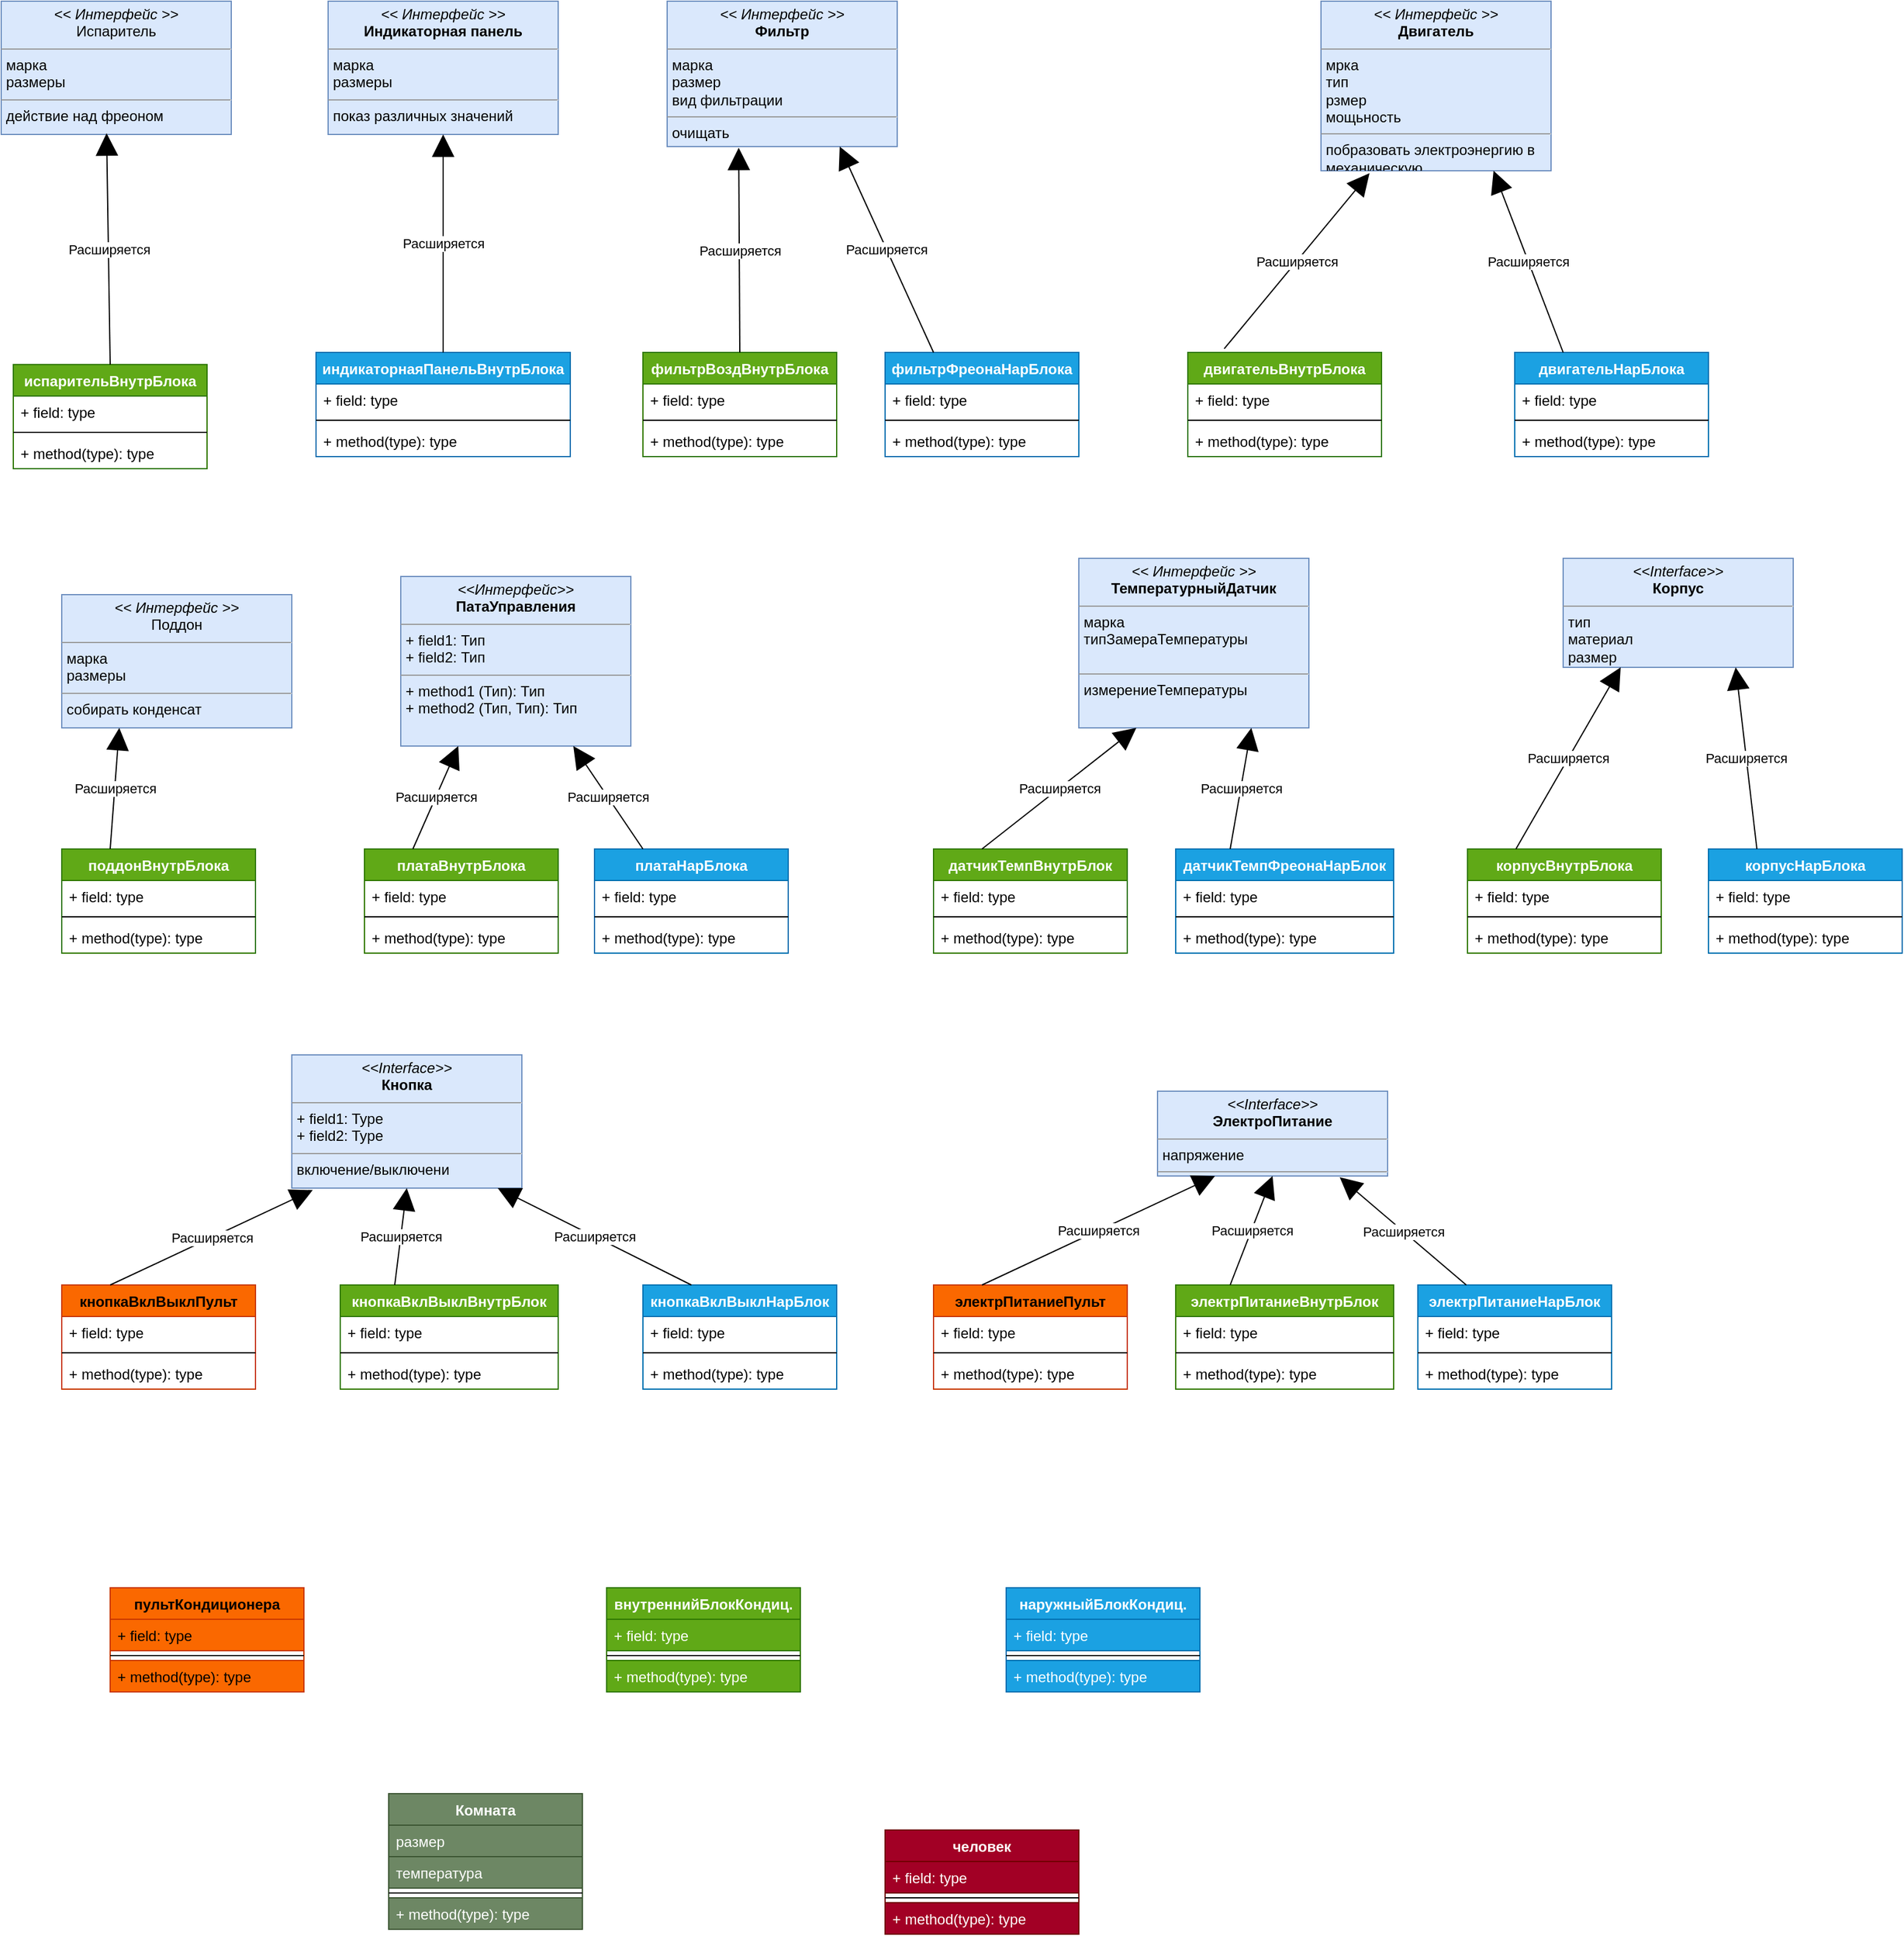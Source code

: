 <mxfile version="15.2.9" type="github">
  <diagram id="StQ4HunUXQLB1A0iZICE" name="Page-1">
    <mxGraphModel dx="806" dy="490" grid="1" gridSize="10" guides="1" tooltips="1" connect="1" arrows="1" fold="1" page="1" pageScale="1" pageWidth="827" pageHeight="1169" math="0" shadow="0">
      <root>
        <mxCell id="0" />
        <mxCell id="1" parent="0" />
        <mxCell id="uEVnpnlh_BxVTxJ5QzeG-1" value="&lt;p style=&quot;margin: 0px ; margin-top: 4px ; text-align: center&quot;&gt;&lt;i&gt;&lt;font style=&quot;vertical-align: inherit&quot;&gt;&lt;font style=&quot;vertical-align: inherit&quot;&gt;&lt;font style=&quot;vertical-align: inherit&quot;&gt;&lt;font style=&quot;vertical-align: inherit&quot;&gt;&lt;font style=&quot;vertical-align: inherit&quot;&gt;&lt;font style=&quot;vertical-align: inherit&quot;&gt;&lt;font style=&quot;vertical-align: inherit&quot;&gt;&lt;font style=&quot;vertical-align: inherit&quot;&gt;&lt;font style=&quot;vertical-align: inherit&quot;&gt;&lt;font style=&quot;vertical-align: inherit&quot;&gt;&amp;lt;&amp;lt; Интерфейс &amp;gt;&amp;gt;&lt;/font&gt;&lt;/font&gt;&lt;/font&gt;&lt;/font&gt;&lt;/font&gt;&lt;/font&gt;&lt;/font&gt;&lt;/font&gt;&lt;/font&gt;&lt;/font&gt;&lt;/i&gt;&lt;br&gt;&lt;font style=&quot;vertical-align: inherit&quot;&gt;&lt;font style=&quot;vertical-align: inherit&quot;&gt;&lt;font style=&quot;vertical-align: inherit&quot;&gt;&lt;font style=&quot;vertical-align: inherit&quot;&gt;&lt;font style=&quot;vertical-align: inherit&quot;&gt;&lt;font style=&quot;vertical-align: inherit&quot;&gt;&lt;font style=&quot;vertical-align: inherit&quot;&gt;&lt;font style=&quot;vertical-align: inherit&quot;&gt;&lt;font style=&quot;vertical-align: inherit&quot;&gt;&lt;font style=&quot;vertical-align: inherit&quot;&gt; Испаритель&lt;/font&gt;&lt;/font&gt;&lt;/font&gt;&lt;/font&gt;&lt;/font&gt;&lt;/font&gt;&lt;/font&gt;&lt;/font&gt;&lt;/font&gt;&lt;/font&gt;&lt;/p&gt;&lt;hr size=&quot;1&quot;&gt;&lt;p style=&quot;margin: 0px ; margin-left: 4px&quot;&gt;&lt;font style=&quot;vertical-align: inherit&quot;&gt;&lt;font style=&quot;vertical-align: inherit&quot;&gt;&lt;font style=&quot;vertical-align: inherit&quot;&gt;&lt;font style=&quot;vertical-align: inherit&quot;&gt;&lt;font style=&quot;vertical-align: inherit&quot;&gt;&lt;font style=&quot;vertical-align: inherit&quot;&gt;&lt;font style=&quot;vertical-align: inherit&quot;&gt;&lt;font style=&quot;vertical-align: inherit&quot;&gt;&lt;font style=&quot;vertical-align: inherit&quot;&gt;&lt;font style=&quot;vertical-align: inherit&quot;&gt;марка &lt;/font&gt;&lt;/font&gt;&lt;/font&gt;&lt;/font&gt;&lt;/font&gt;&lt;/font&gt;&lt;/font&gt;&lt;/font&gt;&lt;/font&gt;&lt;/font&gt;&lt;br&gt;&lt;font style=&quot;vertical-align: inherit&quot;&gt;&lt;font style=&quot;vertical-align: inherit&quot;&gt;&lt;font style=&quot;vertical-align: inherit&quot;&gt;&lt;font style=&quot;vertical-align: inherit&quot;&gt;&lt;font style=&quot;vertical-align: inherit&quot;&gt;&lt;font style=&quot;vertical-align: inherit&quot;&gt;&lt;font style=&quot;vertical-align: inherit&quot;&gt;&lt;font style=&quot;vertical-align: inherit&quot;&gt;&lt;font style=&quot;vertical-align: inherit&quot;&gt;&lt;font style=&quot;vertical-align: inherit&quot;&gt;размеры&lt;/font&gt;&lt;/font&gt;&lt;/font&gt;&lt;/font&gt;&lt;/font&gt;&lt;/font&gt;&lt;/font&gt;&lt;/font&gt;&lt;/font&gt;&lt;/font&gt;&lt;/p&gt;&lt;hr size=&quot;1&quot;&gt;&lt;p style=&quot;margin: 0px ; margin-left: 4px&quot;&gt;&lt;font style=&quot;vertical-align: inherit&quot;&gt;&lt;font style=&quot;vertical-align: inherit&quot;&gt;&lt;font style=&quot;vertical-align: inherit&quot;&gt;&lt;font style=&quot;vertical-align: inherit&quot;&gt;&lt;font style=&quot;vertical-align: inherit&quot;&gt;&lt;font style=&quot;vertical-align: inherit&quot;&gt;&lt;font style=&quot;vertical-align: inherit&quot;&gt;&lt;font style=&quot;vertical-align: inherit&quot;&gt;&lt;font style=&quot;vertical-align: inherit&quot;&gt;&lt;font style=&quot;vertical-align: inherit&quot;&gt;действие над фреоном&lt;/font&gt;&lt;/font&gt;&lt;/font&gt;&lt;/font&gt;&lt;/font&gt;&lt;/font&gt;&lt;/font&gt;&lt;/font&gt;&lt;/font&gt;&lt;/font&gt;&lt;br&gt;&lt;br&gt;&lt;/p&gt;" style="verticalAlign=top;align=left;overflow=fill;fontSize=12;fontFamily=Helvetica;html=1;fillColor=#dae8fc;strokeColor=#6c8ebf;" parent="1" vertex="1">
          <mxGeometry x="30" y="220" width="190" height="110" as="geometry" />
        </mxCell>
        <mxCell id="kOpKmhs5cU5nhvXUeXju-1" value="испарительВнутрБлока" style="swimlane;fontStyle=1;align=center;verticalAlign=top;childLayout=stackLayout;horizontal=1;startSize=26;horizontalStack=0;resizeParent=1;resizeParentMax=0;resizeLast=0;collapsible=1;marginBottom=0;fillColor=#60a917;strokeColor=#2D7600;fontColor=#ffffff;" parent="1" vertex="1">
          <mxGeometry x="40" y="520" width="160" height="86" as="geometry">
            <mxRectangle x="40" y="520" width="170" height="26" as="alternateBounds" />
          </mxGeometry>
        </mxCell>
        <mxCell id="kOpKmhs5cU5nhvXUeXju-2" value="+ field: type" style="text;strokeColor=none;fillColor=none;align=left;verticalAlign=top;spacingLeft=4;spacingRight=4;overflow=hidden;rotatable=0;points=[[0,0.5],[1,0.5]];portConstraint=eastwest;" parent="kOpKmhs5cU5nhvXUeXju-1" vertex="1">
          <mxGeometry y="26" width="160" height="26" as="geometry" />
        </mxCell>
        <mxCell id="kOpKmhs5cU5nhvXUeXju-3" value="" style="line;strokeWidth=1;fillColor=none;align=left;verticalAlign=middle;spacingTop=-1;spacingLeft=3;spacingRight=3;rotatable=0;labelPosition=right;points=[];portConstraint=eastwest;" parent="kOpKmhs5cU5nhvXUeXju-1" vertex="1">
          <mxGeometry y="52" width="160" height="8" as="geometry" />
        </mxCell>
        <mxCell id="kOpKmhs5cU5nhvXUeXju-4" value="+ method(type): type" style="text;strokeColor=none;fillColor=none;align=left;verticalAlign=top;spacingLeft=4;spacingRight=4;overflow=hidden;rotatable=0;points=[[0,0.5],[1,0.5]];portConstraint=eastwest;" parent="kOpKmhs5cU5nhvXUeXju-1" vertex="1">
          <mxGeometry y="60" width="160" height="26" as="geometry" />
        </mxCell>
        <mxCell id="kOpKmhs5cU5nhvXUeXju-5" value="&lt;font style=&quot;vertical-align: inherit&quot;&gt;&lt;font style=&quot;vertical-align: inherit&quot;&gt;Расширяется&lt;/font&gt;&lt;/font&gt;" style="endArrow=block;endSize=16;endFill=1;html=1;exitX=0.5;exitY=0;exitDx=0;exitDy=0;entryX=0.458;entryY=0.991;entryDx=0;entryDy=0;entryPerimeter=0;" parent="1" source="kOpKmhs5cU5nhvXUeXju-1" target="uEVnpnlh_BxVTxJ5QzeG-1" edge="1">
          <mxGeometry width="160" relative="1" as="geometry">
            <mxPoint x="330" y="390" as="sourcePoint" />
            <mxPoint x="490" y="390" as="targetPoint" />
          </mxGeometry>
        </mxCell>
        <mxCell id="kOpKmhs5cU5nhvXUeXju-7" value="&lt;p style=&quot;margin: 0px ; margin-top: 4px ; text-align: center&quot;&gt;&lt;i&gt;&lt;font style=&quot;vertical-align: inherit&quot;&gt;&lt;font style=&quot;vertical-align: inherit&quot;&gt;&lt;font style=&quot;vertical-align: inherit&quot;&gt;&lt;font style=&quot;vertical-align: inherit&quot;&gt;&lt;font style=&quot;vertical-align: inherit&quot;&gt;&lt;font style=&quot;vertical-align: inherit&quot;&gt;&amp;lt;&amp;lt; Интерфейс &amp;gt;&amp;gt; &lt;/font&gt;&lt;/font&gt;&lt;/font&gt;&lt;/font&gt;&lt;/font&gt;&lt;/font&gt;&lt;/i&gt;&lt;br&gt;&lt;b&gt;&lt;font style=&quot;vertical-align: inherit&quot;&gt;&lt;font style=&quot;vertical-align: inherit&quot;&gt;&lt;font style=&quot;vertical-align: inherit&quot;&gt;&lt;font style=&quot;vertical-align: inherit&quot;&gt;&lt;font style=&quot;vertical-align: inherit&quot;&gt;&lt;font style=&quot;vertical-align: inherit&quot;&gt;Индикаторная панель&lt;/font&gt;&lt;/font&gt;&lt;/font&gt;&lt;/font&gt;&lt;/font&gt;&lt;/font&gt;&lt;/b&gt;&lt;/p&gt;&lt;hr size=&quot;1&quot;&gt;&lt;p style=&quot;margin: 0px ; margin-left: 4px&quot;&gt;&lt;font style=&quot;vertical-align: inherit&quot;&gt;&lt;font style=&quot;vertical-align: inherit&quot;&gt;&lt;font style=&quot;vertical-align: inherit&quot;&gt;&lt;font style=&quot;vertical-align: inherit&quot;&gt;&lt;font style=&quot;vertical-align: inherit&quot;&gt;марка &lt;/font&gt;&lt;/font&gt;&lt;/font&gt;&lt;/font&gt;&lt;/font&gt;&lt;br&gt;&lt;font style=&quot;vertical-align: inherit&quot;&gt;&lt;font style=&quot;vertical-align: inherit&quot;&gt;&lt;font style=&quot;vertical-align: inherit&quot;&gt;&lt;font style=&quot;vertical-align: inherit&quot;&gt;&lt;font style=&quot;vertical-align: inherit&quot;&gt;размеры&lt;/font&gt;&lt;/font&gt;&lt;/font&gt;&lt;/font&gt;&lt;/font&gt;&lt;br&gt;&lt;/p&gt;&lt;hr size=&quot;1&quot;&gt;&lt;p style=&quot;margin: 0px ; margin-left: 4px&quot;&gt;&lt;font style=&quot;vertical-align: inherit&quot;&gt;&lt;font style=&quot;vertical-align: inherit&quot;&gt;показ различных значений&lt;/font&gt;&lt;/font&gt;&lt;/p&gt;" style="verticalAlign=top;align=left;overflow=fill;fontSize=12;fontFamily=Helvetica;html=1;fillColor=#dae8fc;strokeColor=#6c8ebf;" parent="1" vertex="1">
          <mxGeometry x="300" y="220" width="190" height="110" as="geometry" />
        </mxCell>
        <mxCell id="kOpKmhs5cU5nhvXUeXju-8" value="индикаторнаяПанельВнутрБлока&#xa;" style="swimlane;fontStyle=1;align=center;verticalAlign=top;childLayout=stackLayout;horizontal=1;startSize=26;horizontalStack=0;resizeParent=1;resizeParentMax=0;resizeLast=0;collapsible=1;marginBottom=0;fillColor=#1ba1e2;strokeColor=#006EAF;fontColor=#ffffff;" parent="1" vertex="1">
          <mxGeometry x="290" y="510" width="210" height="86" as="geometry" />
        </mxCell>
        <mxCell id="kOpKmhs5cU5nhvXUeXju-9" value="+ field: type" style="text;strokeColor=none;fillColor=none;align=left;verticalAlign=top;spacingLeft=4;spacingRight=4;overflow=hidden;rotatable=0;points=[[0,0.5],[1,0.5]];portConstraint=eastwest;" parent="kOpKmhs5cU5nhvXUeXju-8" vertex="1">
          <mxGeometry y="26" width="210" height="26" as="geometry" />
        </mxCell>
        <mxCell id="kOpKmhs5cU5nhvXUeXju-10" value="" style="line;strokeWidth=1;fillColor=none;align=left;verticalAlign=middle;spacingTop=-1;spacingLeft=3;spacingRight=3;rotatable=0;labelPosition=right;points=[];portConstraint=eastwest;" parent="kOpKmhs5cU5nhvXUeXju-8" vertex="1">
          <mxGeometry y="52" width="210" height="8" as="geometry" />
        </mxCell>
        <mxCell id="kOpKmhs5cU5nhvXUeXju-11" value="+ method(type): type" style="text;strokeColor=none;fillColor=none;align=left;verticalAlign=top;spacingLeft=4;spacingRight=4;overflow=hidden;rotatable=0;points=[[0,0.5],[1,0.5]];portConstraint=eastwest;" parent="kOpKmhs5cU5nhvXUeXju-8" vertex="1">
          <mxGeometry y="60" width="210" height="26" as="geometry" />
        </mxCell>
        <mxCell id="kOpKmhs5cU5nhvXUeXju-12" value="&lt;font style=&quot;vertical-align: inherit&quot;&gt;&lt;font style=&quot;vertical-align: inherit&quot;&gt;Расширяется&lt;/font&gt;&lt;/font&gt;" style="endArrow=block;endSize=16;endFill=1;html=1;exitX=0.5;exitY=0;exitDx=0;exitDy=0;entryX=0.5;entryY=1;entryDx=0;entryDy=0;" parent="1" source="kOpKmhs5cU5nhvXUeXju-8" target="kOpKmhs5cU5nhvXUeXju-7" edge="1">
          <mxGeometry width="160" relative="1" as="geometry">
            <mxPoint x="392.98" y="520" as="sourcePoint" />
            <mxPoint x="390" y="329.01" as="targetPoint" />
          </mxGeometry>
        </mxCell>
        <mxCell id="kOpKmhs5cU5nhvXUeXju-13" value="&lt;p style=&quot;margin: 0px ; margin-top: 4px ; text-align: center&quot;&gt;&lt;i&gt;&lt;font style=&quot;vertical-align: inherit&quot;&gt;&lt;font style=&quot;vertical-align: inherit&quot;&gt;&lt;font style=&quot;vertical-align: inherit&quot;&gt;&lt;font style=&quot;vertical-align: inherit&quot;&gt;&lt;font style=&quot;vertical-align: inherit&quot;&gt;&lt;font style=&quot;vertical-align: inherit&quot;&gt;&lt;font style=&quot;vertical-align: inherit&quot;&gt;&lt;font style=&quot;vertical-align: inherit&quot;&gt;&amp;lt;&amp;lt; Интерфейс &amp;gt;&amp;gt; &lt;/font&gt;&lt;/font&gt;&lt;/font&gt;&lt;/font&gt;&lt;/font&gt;&lt;/font&gt;&lt;/font&gt;&lt;/font&gt;&lt;/i&gt;&lt;br&gt;&lt;b&gt;&lt;font style=&quot;vertical-align: inherit&quot;&gt;&lt;font style=&quot;vertical-align: inherit&quot;&gt;&lt;font style=&quot;vertical-align: inherit&quot;&gt;&lt;font style=&quot;vertical-align: inherit&quot;&gt;&lt;font style=&quot;vertical-align: inherit&quot;&gt;&lt;font style=&quot;vertical-align: inherit&quot;&gt;&lt;font style=&quot;vertical-align: inherit&quot;&gt;&lt;font style=&quot;vertical-align: inherit&quot;&gt;Фильтр&lt;/font&gt;&lt;/font&gt;&lt;/font&gt;&lt;/font&gt;&lt;/font&gt;&lt;/font&gt;&lt;/font&gt;&lt;/font&gt;&lt;/b&gt;&lt;/p&gt;&lt;hr size=&quot;1&quot;&gt;&lt;p style=&quot;margin: 0px ; margin-left: 4px&quot;&gt;&lt;font style=&quot;vertical-align: inherit&quot;&gt;&lt;font style=&quot;vertical-align: inherit&quot;&gt;марка&lt;/font&gt;&lt;/font&gt;&lt;/p&gt;&lt;p style=&quot;margin: 0px ; margin-left: 4px&quot;&gt;&lt;font style=&quot;vertical-align: inherit&quot;&gt;&lt;font style=&quot;vertical-align: inherit&quot;&gt;&lt;font style=&quot;vertical-align: inherit&quot;&gt;&lt;font style=&quot;vertical-align: inherit&quot;&gt;размер&lt;/font&gt;&lt;/font&gt;&lt;/font&gt;&lt;/font&gt;&lt;/p&gt;&lt;p style=&quot;margin: 0px ; margin-left: 4px&quot;&gt;&lt;font style=&quot;vertical-align: inherit&quot;&gt;&lt;font style=&quot;vertical-align: inherit&quot;&gt;&lt;font style=&quot;vertical-align: inherit&quot;&gt;&lt;font style=&quot;vertical-align: inherit&quot;&gt;&lt;font style=&quot;vertical-align: inherit&quot;&gt;&lt;font style=&quot;vertical-align: inherit&quot;&gt;вид фильтрации&lt;/font&gt;&lt;/font&gt;&lt;/font&gt;&lt;/font&gt;&lt;/font&gt;&lt;/font&gt;&lt;/p&gt;&lt;hr size=&quot;1&quot;&gt;&lt;p style=&quot;margin: 0px ; margin-left: 4px&quot;&gt;&lt;font style=&quot;vertical-align: inherit&quot;&gt;&lt;font style=&quot;vertical-align: inherit&quot;&gt;очищать&lt;/font&gt;&lt;/font&gt;&lt;/p&gt;" style="verticalAlign=top;align=left;overflow=fill;fontSize=12;fontFamily=Helvetica;html=1;fillColor=#dae8fc;strokeColor=#6c8ebf;" parent="1" vertex="1">
          <mxGeometry x="580" y="220" width="190" height="120" as="geometry" />
        </mxCell>
        <mxCell id="kOpKmhs5cU5nhvXUeXju-15" value="фильтрВоздВнутрБлока" style="swimlane;fontStyle=1;align=center;verticalAlign=top;childLayout=stackLayout;horizontal=1;startSize=26;horizontalStack=0;resizeParent=1;resizeParentMax=0;resizeLast=0;collapsible=1;marginBottom=0;fillColor=#60a917;strokeColor=#2D7600;fontColor=#ffffff;" parent="1" vertex="1">
          <mxGeometry x="560" y="510" width="160" height="86" as="geometry" />
        </mxCell>
        <mxCell id="kOpKmhs5cU5nhvXUeXju-16" value="+ field: type" style="text;strokeColor=none;fillColor=none;align=left;verticalAlign=top;spacingLeft=4;spacingRight=4;overflow=hidden;rotatable=0;points=[[0,0.5],[1,0.5]];portConstraint=eastwest;" parent="kOpKmhs5cU5nhvXUeXju-15" vertex="1">
          <mxGeometry y="26" width="160" height="26" as="geometry" />
        </mxCell>
        <mxCell id="kOpKmhs5cU5nhvXUeXju-17" value="" style="line;strokeWidth=1;fillColor=none;align=left;verticalAlign=middle;spacingTop=-1;spacingLeft=3;spacingRight=3;rotatable=0;labelPosition=right;points=[];portConstraint=eastwest;" parent="kOpKmhs5cU5nhvXUeXju-15" vertex="1">
          <mxGeometry y="52" width="160" height="8" as="geometry" />
        </mxCell>
        <mxCell id="kOpKmhs5cU5nhvXUeXju-18" value="+ method(type): type" style="text;strokeColor=none;fillColor=none;align=left;verticalAlign=top;spacingLeft=4;spacingRight=4;overflow=hidden;rotatable=0;points=[[0,0.5],[1,0.5]];portConstraint=eastwest;" parent="kOpKmhs5cU5nhvXUeXju-15" vertex="1">
          <mxGeometry y="60" width="160" height="26" as="geometry" />
        </mxCell>
        <mxCell id="kOpKmhs5cU5nhvXUeXju-19" value="фильтрФреонаНарБлока" style="swimlane;fontStyle=1;align=center;verticalAlign=top;childLayout=stackLayout;horizontal=1;startSize=26;horizontalStack=0;resizeParent=1;resizeParentMax=0;resizeLast=0;collapsible=1;marginBottom=0;fillColor=#1ba1e2;strokeColor=#006EAF;fontColor=#ffffff;" parent="1" vertex="1">
          <mxGeometry x="760" y="510" width="160" height="86" as="geometry" />
        </mxCell>
        <mxCell id="kOpKmhs5cU5nhvXUeXju-20" value="+ field: type" style="text;strokeColor=none;fillColor=none;align=left;verticalAlign=top;spacingLeft=4;spacingRight=4;overflow=hidden;rotatable=0;points=[[0,0.5],[1,0.5]];portConstraint=eastwest;" parent="kOpKmhs5cU5nhvXUeXju-19" vertex="1">
          <mxGeometry y="26" width="160" height="26" as="geometry" />
        </mxCell>
        <mxCell id="kOpKmhs5cU5nhvXUeXju-21" value="" style="line;strokeWidth=1;fillColor=none;align=left;verticalAlign=middle;spacingTop=-1;spacingLeft=3;spacingRight=3;rotatable=0;labelPosition=right;points=[];portConstraint=eastwest;" parent="kOpKmhs5cU5nhvXUeXju-19" vertex="1">
          <mxGeometry y="52" width="160" height="8" as="geometry" />
        </mxCell>
        <mxCell id="kOpKmhs5cU5nhvXUeXju-22" value="+ method(type): type" style="text;strokeColor=none;fillColor=none;align=left;verticalAlign=top;spacingLeft=4;spacingRight=4;overflow=hidden;rotatable=0;points=[[0,0.5],[1,0.5]];portConstraint=eastwest;" parent="kOpKmhs5cU5nhvXUeXju-19" vertex="1">
          <mxGeometry y="60" width="160" height="26" as="geometry" />
        </mxCell>
        <mxCell id="kOpKmhs5cU5nhvXUeXju-23" value="&lt;font style=&quot;vertical-align: inherit&quot;&gt;&lt;font style=&quot;vertical-align: inherit&quot;&gt;Расширяется&lt;/font&gt;&lt;/font&gt;" style="endArrow=block;endSize=16;endFill=1;html=1;exitX=0.5;exitY=0;exitDx=0;exitDy=0;entryX=0.311;entryY=1.008;entryDx=0;entryDy=0;entryPerimeter=0;" parent="1" source="kOpKmhs5cU5nhvXUeXju-15" target="kOpKmhs5cU5nhvXUeXju-13" edge="1">
          <mxGeometry width="160" relative="1" as="geometry">
            <mxPoint x="630" y="510" as="sourcePoint" />
            <mxPoint x="630" y="330" as="targetPoint" />
          </mxGeometry>
        </mxCell>
        <mxCell id="kOpKmhs5cU5nhvXUeXju-24" value="&lt;font style=&quot;vertical-align: inherit&quot;&gt;&lt;font style=&quot;vertical-align: inherit&quot;&gt;Расширяется&lt;/font&gt;&lt;/font&gt;" style="endArrow=block;endSize=16;endFill=1;html=1;entryX=0.75;entryY=1;entryDx=0;entryDy=0;" parent="1" target="kOpKmhs5cU5nhvXUeXju-13" edge="1">
          <mxGeometry width="160" relative="1" as="geometry">
            <mxPoint x="800" y="510" as="sourcePoint" />
            <mxPoint x="800" y="330" as="targetPoint" />
          </mxGeometry>
        </mxCell>
        <mxCell id="kOpKmhs5cU5nhvXUeXju-25" value="&lt;p style=&quot;margin: 0px ; margin-top: 4px ; text-align: center&quot;&gt;&lt;i&gt;&lt;font style=&quot;vertical-align: inherit&quot;&gt;&lt;font style=&quot;vertical-align: inherit&quot;&gt;&lt;font style=&quot;vertical-align: inherit&quot;&gt;&lt;font style=&quot;vertical-align: inherit&quot;&gt;&amp;lt;&amp;lt; Интерфейс &amp;gt;&amp;gt; &lt;/font&gt;&lt;/font&gt;&lt;/font&gt;&lt;/font&gt;&lt;/i&gt;&lt;br&gt;&lt;b&gt;&lt;font style=&quot;vertical-align: inherit&quot;&gt;&lt;font style=&quot;vertical-align: inherit&quot;&gt;&lt;font style=&quot;vertical-align: inherit&quot;&gt;&lt;font style=&quot;vertical-align: inherit&quot;&gt;Двигатель&lt;/font&gt;&lt;/font&gt;&lt;/font&gt;&lt;/font&gt;&lt;/b&gt;&lt;/p&gt;&lt;hr size=&quot;1&quot;&gt;&lt;p style=&quot;margin: 0px ; margin-left: 4px&quot;&gt;&lt;font style=&quot;vertical-align: inherit&quot;&gt;&lt;font style=&quot;vertical-align: inherit&quot;&gt;&lt;font style=&quot;vertical-align: inherit&quot;&gt;&lt;font style=&quot;vertical-align: inherit&quot;&gt;мрка&lt;/font&gt;&lt;/font&gt;&lt;/font&gt;&lt;/font&gt;&lt;/p&gt;&lt;p style=&quot;margin: 0px ; margin-left: 4px&quot;&gt;&lt;font style=&quot;vertical-align: inherit&quot;&gt;&lt;font style=&quot;vertical-align: inherit&quot;&gt;&lt;font style=&quot;vertical-align: inherit&quot;&gt;&lt;font style=&quot;vertical-align: inherit&quot;&gt;&lt;font style=&quot;vertical-align: inherit&quot;&gt;&lt;font style=&quot;vertical-align: inherit&quot;&gt;тип&lt;/font&gt;&lt;/font&gt;&lt;/font&gt;&lt;/font&gt;&lt;/font&gt;&lt;/font&gt;&lt;/p&gt;&lt;p style=&quot;margin: 0px ; margin-left: 4px&quot;&gt;&lt;font style=&quot;vertical-align: inherit&quot;&gt;&lt;font style=&quot;vertical-align: inherit&quot;&gt;&lt;font style=&quot;vertical-align: inherit&quot;&gt;&lt;font style=&quot;vertical-align: inherit&quot;&gt;&lt;font style=&quot;vertical-align: inherit&quot;&gt;&lt;font style=&quot;vertical-align: inherit&quot;&gt;рзмер&lt;/font&gt;&lt;/font&gt;&lt;/font&gt;&lt;/font&gt;&lt;/font&gt;&lt;/font&gt;&lt;/p&gt;&lt;p style=&quot;margin: 0px ; margin-left: 4px&quot;&gt;&lt;font style=&quot;vertical-align: inherit&quot;&gt;&lt;font style=&quot;vertical-align: inherit&quot;&gt;&lt;font style=&quot;vertical-align: inherit&quot;&gt;&lt;font style=&quot;vertical-align: inherit&quot;&gt;&lt;font style=&quot;vertical-align: inherit&quot;&gt;&lt;font style=&quot;vertical-align: inherit&quot;&gt;&lt;font style=&quot;vertical-align: inherit&quot;&gt;&lt;font style=&quot;vertical-align: inherit&quot;&gt;мощьность&lt;/font&gt;&lt;/font&gt;&lt;/font&gt;&lt;/font&gt;&lt;/font&gt;&lt;/font&gt;&lt;/font&gt;&lt;/font&gt;&lt;/p&gt;&lt;hr size=&quot;1&quot;&gt;&lt;p style=&quot;margin: 0px ; margin-left: 4px&quot;&gt;&lt;font style=&quot;vertical-align: inherit&quot;&gt;&lt;font style=&quot;vertical-align: inherit&quot;&gt;побразовать электроэнергию в&lt;/font&gt;&lt;/font&gt;&lt;/p&gt;&lt;p style=&quot;margin: 0px ; margin-left: 4px&quot;&gt;&lt;font style=&quot;vertical-align: inherit&quot;&gt;&lt;font style=&quot;vertical-align: inherit&quot;&gt;&lt;font style=&quot;vertical-align: inherit&quot;&gt;&lt;font style=&quot;vertical-align: inherit&quot;&gt;механическую&lt;/font&gt;&lt;/font&gt;&lt;/font&gt;&lt;/font&gt;&lt;/p&gt;" style="verticalAlign=top;align=left;overflow=fill;fontSize=12;fontFamily=Helvetica;html=1;fillColor=#dae8fc;strokeColor=#6c8ebf;" parent="1" vertex="1">
          <mxGeometry x="1120" y="220" width="190" height="140" as="geometry" />
        </mxCell>
        <mxCell id="kOpKmhs5cU5nhvXUeXju-26" value="двигательВнутрБлока" style="swimlane;fontStyle=1;align=center;verticalAlign=top;childLayout=stackLayout;horizontal=1;startSize=26;horizontalStack=0;resizeParent=1;resizeParentMax=0;resizeLast=0;collapsible=1;marginBottom=0;fillColor=#60a917;strokeColor=#2D7600;fontColor=#ffffff;" parent="1" vertex="1">
          <mxGeometry x="1010" y="510" width="160" height="86" as="geometry" />
        </mxCell>
        <mxCell id="kOpKmhs5cU5nhvXUeXju-27" value="+ field: type" style="text;strokeColor=none;fillColor=none;align=left;verticalAlign=top;spacingLeft=4;spacingRight=4;overflow=hidden;rotatable=0;points=[[0,0.5],[1,0.5]];portConstraint=eastwest;" parent="kOpKmhs5cU5nhvXUeXju-26" vertex="1">
          <mxGeometry y="26" width="160" height="26" as="geometry" />
        </mxCell>
        <mxCell id="kOpKmhs5cU5nhvXUeXju-28" value="" style="line;strokeWidth=1;fillColor=none;align=left;verticalAlign=middle;spacingTop=-1;spacingLeft=3;spacingRight=3;rotatable=0;labelPosition=right;points=[];portConstraint=eastwest;" parent="kOpKmhs5cU5nhvXUeXju-26" vertex="1">
          <mxGeometry y="52" width="160" height="8" as="geometry" />
        </mxCell>
        <mxCell id="kOpKmhs5cU5nhvXUeXju-29" value="+ method(type): type" style="text;strokeColor=none;fillColor=none;align=left;verticalAlign=top;spacingLeft=4;spacingRight=4;overflow=hidden;rotatable=0;points=[[0,0.5],[1,0.5]];portConstraint=eastwest;" parent="kOpKmhs5cU5nhvXUeXju-26" vertex="1">
          <mxGeometry y="60" width="160" height="26" as="geometry" />
        </mxCell>
        <mxCell id="kOpKmhs5cU5nhvXUeXju-30" value="двигательНарБлока" style="swimlane;fontStyle=1;align=center;verticalAlign=top;childLayout=stackLayout;horizontal=1;startSize=26;horizontalStack=0;resizeParent=1;resizeParentMax=0;resizeLast=0;collapsible=1;marginBottom=0;fillColor=#1ba1e2;strokeColor=#006EAF;fontColor=#ffffff;" parent="1" vertex="1">
          <mxGeometry x="1280" y="510" width="160" height="86" as="geometry" />
        </mxCell>
        <mxCell id="kOpKmhs5cU5nhvXUeXju-31" value="+ field: type" style="text;strokeColor=none;fillColor=none;align=left;verticalAlign=top;spacingLeft=4;spacingRight=4;overflow=hidden;rotatable=0;points=[[0,0.5],[1,0.5]];portConstraint=eastwest;" parent="kOpKmhs5cU5nhvXUeXju-30" vertex="1">
          <mxGeometry y="26" width="160" height="26" as="geometry" />
        </mxCell>
        <mxCell id="kOpKmhs5cU5nhvXUeXju-32" value="" style="line;strokeWidth=1;fillColor=none;align=left;verticalAlign=middle;spacingTop=-1;spacingLeft=3;spacingRight=3;rotatable=0;labelPosition=right;points=[];portConstraint=eastwest;" parent="kOpKmhs5cU5nhvXUeXju-30" vertex="1">
          <mxGeometry y="52" width="160" height="8" as="geometry" />
        </mxCell>
        <mxCell id="kOpKmhs5cU5nhvXUeXju-33" value="+ method(type): type" style="text;strokeColor=none;fillColor=none;align=left;verticalAlign=top;spacingLeft=4;spacingRight=4;overflow=hidden;rotatable=0;points=[[0,0.5],[1,0.5]];portConstraint=eastwest;" parent="kOpKmhs5cU5nhvXUeXju-30" vertex="1">
          <mxGeometry y="60" width="160" height="26" as="geometry" />
        </mxCell>
        <mxCell id="kOpKmhs5cU5nhvXUeXju-34" value="&lt;font style=&quot;vertical-align: inherit&quot;&gt;&lt;font style=&quot;vertical-align: inherit&quot;&gt;Расширяется&lt;/font&gt;&lt;/font&gt;" style="endArrow=block;endSize=16;endFill=1;html=1;entryX=0.211;entryY=1.014;entryDx=0;entryDy=0;exitX=0.188;exitY=-0.035;exitDx=0;exitDy=0;exitPerimeter=0;entryPerimeter=0;" parent="1" source="kOpKmhs5cU5nhvXUeXju-26" target="kOpKmhs5cU5nhvXUeXju-25" edge="1">
          <mxGeometry width="160" relative="1" as="geometry">
            <mxPoint x="1120" y="530" as="sourcePoint" />
            <mxPoint x="1042.5" y="360" as="targetPoint" />
          </mxGeometry>
        </mxCell>
        <mxCell id="kOpKmhs5cU5nhvXUeXju-35" value="&lt;font style=&quot;vertical-align: inherit&quot;&gt;&lt;font style=&quot;vertical-align: inherit&quot;&gt;Расширяется&lt;/font&gt;&lt;/font&gt;" style="endArrow=block;endSize=16;endFill=1;html=1;entryX=0.75;entryY=1;entryDx=0;entryDy=0;exitX=0.25;exitY=0;exitDx=0;exitDy=0;" parent="1" source="kOpKmhs5cU5nhvXUeXju-30" target="kOpKmhs5cU5nhvXUeXju-25" edge="1">
          <mxGeometry width="160" relative="1" as="geometry">
            <mxPoint x="1347.5" y="520" as="sourcePoint" />
            <mxPoint x="1270" y="350" as="targetPoint" />
          </mxGeometry>
        </mxCell>
        <mxCell id="kOpKmhs5cU5nhvXUeXju-36" value="&lt;p style=&quot;margin: 0px ; margin-top: 4px ; text-align: center&quot;&gt;&lt;i&gt;&lt;font style=&quot;vertical-align: inherit&quot;&gt;&lt;font style=&quot;vertical-align: inherit&quot;&gt;&lt;font style=&quot;vertical-align: inherit&quot;&gt;&lt;font style=&quot;vertical-align: inherit&quot;&gt;&amp;lt;&amp;lt; Интерфейс &amp;gt;&amp;gt;&lt;/font&gt;&lt;/font&gt;&lt;/font&gt;&lt;/font&gt;&lt;/i&gt;&lt;br&gt;&lt;font style=&quot;vertical-align: inherit&quot;&gt;&lt;font style=&quot;vertical-align: inherit&quot;&gt;&lt;font style=&quot;vertical-align: inherit&quot;&gt;&lt;font style=&quot;vertical-align: inherit&quot;&gt; Поддон&lt;/font&gt;&lt;/font&gt;&lt;/font&gt;&lt;/font&gt;&lt;/p&gt;&lt;hr size=&quot;1&quot;&gt;&lt;p style=&quot;margin: 0px ; margin-left: 4px&quot;&gt;&lt;font style=&quot;vertical-align: inherit&quot;&gt;&lt;font style=&quot;vertical-align: inherit&quot;&gt;&lt;font style=&quot;vertical-align: inherit&quot;&gt;марка &lt;/font&gt;&lt;/font&gt;&lt;/font&gt;&lt;br&gt;&lt;font style=&quot;vertical-align: inherit&quot;&gt;&lt;font style=&quot;vertical-align: inherit&quot;&gt;&lt;font style=&quot;vertical-align: inherit&quot;&gt;размеры&lt;/font&gt;&lt;/font&gt;&lt;/font&gt;&lt;br&gt;&lt;/p&gt;&lt;hr size=&quot;1&quot;&gt;&lt;p style=&quot;margin: 0px ; margin-left: 4px&quot;&gt;&lt;font style=&quot;vertical-align: inherit&quot;&gt;&lt;font style=&quot;vertical-align: inherit&quot;&gt;собирать конденсат&lt;/font&gt;&lt;/font&gt;&lt;/p&gt;" style="verticalAlign=top;align=left;overflow=fill;fontSize=12;fontFamily=Helvetica;html=1;fillColor=#dae8fc;strokeColor=#6c8ebf;" parent="1" vertex="1">
          <mxGeometry x="80" y="710" width="190" height="110" as="geometry" />
        </mxCell>
        <mxCell id="kOpKmhs5cU5nhvXUeXju-37" value="поддонВнутрБлока" style="swimlane;fontStyle=1;align=center;verticalAlign=top;childLayout=stackLayout;horizontal=1;startSize=26;horizontalStack=0;resizeParent=1;resizeParentMax=0;resizeLast=0;collapsible=1;marginBottom=0;fillColor=#60a917;strokeColor=#2D7600;fontColor=#ffffff;" parent="1" vertex="1">
          <mxGeometry x="80" y="920" width="160" height="86" as="geometry" />
        </mxCell>
        <mxCell id="kOpKmhs5cU5nhvXUeXju-38" value="+ field: type" style="text;strokeColor=none;fillColor=none;align=left;verticalAlign=top;spacingLeft=4;spacingRight=4;overflow=hidden;rotatable=0;points=[[0,0.5],[1,0.5]];portConstraint=eastwest;" parent="kOpKmhs5cU5nhvXUeXju-37" vertex="1">
          <mxGeometry y="26" width="160" height="26" as="geometry" />
        </mxCell>
        <mxCell id="kOpKmhs5cU5nhvXUeXju-39" value="" style="line;strokeWidth=1;fillColor=none;align=left;verticalAlign=middle;spacingTop=-1;spacingLeft=3;spacingRight=3;rotatable=0;labelPosition=right;points=[];portConstraint=eastwest;" parent="kOpKmhs5cU5nhvXUeXju-37" vertex="1">
          <mxGeometry y="52" width="160" height="8" as="geometry" />
        </mxCell>
        <mxCell id="kOpKmhs5cU5nhvXUeXju-40" value="+ method(type): type" style="text;strokeColor=none;fillColor=none;align=left;verticalAlign=top;spacingLeft=4;spacingRight=4;overflow=hidden;rotatable=0;points=[[0,0.5],[1,0.5]];portConstraint=eastwest;" parent="kOpKmhs5cU5nhvXUeXju-37" vertex="1">
          <mxGeometry y="60" width="160" height="26" as="geometry" />
        </mxCell>
        <mxCell id="kOpKmhs5cU5nhvXUeXju-41" value="&lt;font style=&quot;vertical-align: inherit&quot;&gt;&lt;font style=&quot;vertical-align: inherit&quot;&gt;Расширяется&lt;/font&gt;&lt;/font&gt;" style="endArrow=block;endSize=16;endFill=1;html=1;exitX=0.25;exitY=0;exitDx=0;exitDy=0;entryX=0.25;entryY=1;entryDx=0;entryDy=0;" parent="1" source="kOpKmhs5cU5nhvXUeXju-37" target="kOpKmhs5cU5nhvXUeXju-36" edge="1">
          <mxGeometry width="160" relative="1" as="geometry">
            <mxPoint x="120" y="660" as="sourcePoint" />
            <mxPoint x="117.02" y="469.01" as="targetPoint" />
          </mxGeometry>
        </mxCell>
        <mxCell id="kOpKmhs5cU5nhvXUeXju-42" value="&lt;p style=&quot;margin: 0px ; margin-top: 4px ; text-align: center&quot;&gt;&lt;i&gt;&lt;font style=&quot;vertical-align: inherit&quot;&gt;&lt;font style=&quot;vertical-align: inherit&quot;&gt;&amp;lt;&amp;lt;Интерфейс&amp;gt;&amp;gt; &lt;/font&gt;&lt;/font&gt;&lt;/i&gt;&lt;br&gt;&lt;b&gt;&lt;font style=&quot;vertical-align: inherit&quot;&gt;&lt;font style=&quot;vertical-align: inherit&quot;&gt;ПатаУправления&lt;/font&gt;&lt;/font&gt;&lt;/b&gt;&lt;/p&gt;&lt;hr size=&quot;1&quot;&gt;&lt;p style=&quot;margin: 0px ; margin-left: 4px&quot;&gt;&lt;font style=&quot;vertical-align: inherit&quot;&gt;&lt;font style=&quot;vertical-align: inherit&quot;&gt;+ field1: Тип &lt;/font&gt;&lt;/font&gt;&lt;br&gt;&lt;font style=&quot;vertical-align: inherit&quot;&gt;&lt;font style=&quot;vertical-align: inherit&quot;&gt;+ field2: Тип&lt;/font&gt;&lt;/font&gt;&lt;/p&gt;&lt;hr size=&quot;1&quot;&gt;&lt;p style=&quot;margin: 0px ; margin-left: 4px&quot;&gt;&lt;font style=&quot;vertical-align: inherit&quot;&gt;&lt;font style=&quot;vertical-align: inherit&quot;&gt;+ method1 (Тип): Тип &lt;/font&gt;&lt;/font&gt;&lt;br&gt;&lt;font style=&quot;vertical-align: inherit&quot;&gt;&lt;font style=&quot;vertical-align: inherit&quot;&gt;+ method2 (Тип, Тип): Тип&lt;/font&gt;&lt;/font&gt;&lt;/p&gt;" style="verticalAlign=top;align=left;overflow=fill;fontSize=12;fontFamily=Helvetica;html=1;fillColor=#dae8fc;strokeColor=#6c8ebf;" parent="1" vertex="1">
          <mxGeometry x="360" y="695" width="190" height="140" as="geometry" />
        </mxCell>
        <mxCell id="kOpKmhs5cU5nhvXUeXju-43" value="платаВнутрБлока" style="swimlane;fontStyle=1;align=center;verticalAlign=top;childLayout=stackLayout;horizontal=1;startSize=26;horizontalStack=0;resizeParent=1;resizeParentMax=0;resizeLast=0;collapsible=1;marginBottom=0;fillColor=#60a917;strokeColor=#2D7600;fontColor=#ffffff;" parent="1" vertex="1">
          <mxGeometry x="330" y="920" width="160" height="86" as="geometry" />
        </mxCell>
        <mxCell id="kOpKmhs5cU5nhvXUeXju-44" value="+ field: type" style="text;strokeColor=none;fillColor=none;align=left;verticalAlign=top;spacingLeft=4;spacingRight=4;overflow=hidden;rotatable=0;points=[[0,0.5],[1,0.5]];portConstraint=eastwest;" parent="kOpKmhs5cU5nhvXUeXju-43" vertex="1">
          <mxGeometry y="26" width="160" height="26" as="geometry" />
        </mxCell>
        <mxCell id="kOpKmhs5cU5nhvXUeXju-45" value="" style="line;strokeWidth=1;fillColor=none;align=left;verticalAlign=middle;spacingTop=-1;spacingLeft=3;spacingRight=3;rotatable=0;labelPosition=right;points=[];portConstraint=eastwest;" parent="kOpKmhs5cU5nhvXUeXju-43" vertex="1">
          <mxGeometry y="52" width="160" height="8" as="geometry" />
        </mxCell>
        <mxCell id="kOpKmhs5cU5nhvXUeXju-46" value="+ method(type): type" style="text;strokeColor=none;fillColor=none;align=left;verticalAlign=top;spacingLeft=4;spacingRight=4;overflow=hidden;rotatable=0;points=[[0,0.5],[1,0.5]];portConstraint=eastwest;" parent="kOpKmhs5cU5nhvXUeXju-43" vertex="1">
          <mxGeometry y="60" width="160" height="26" as="geometry" />
        </mxCell>
        <mxCell id="kOpKmhs5cU5nhvXUeXju-47" value="платаНарБлока" style="swimlane;fontStyle=1;align=center;verticalAlign=top;childLayout=stackLayout;horizontal=1;startSize=26;horizontalStack=0;resizeParent=1;resizeParentMax=0;resizeLast=0;collapsible=1;marginBottom=0;fillColor=#1ba1e2;strokeColor=#006EAF;fontColor=#ffffff;" parent="1" vertex="1">
          <mxGeometry x="520" y="920" width="160" height="86" as="geometry" />
        </mxCell>
        <mxCell id="kOpKmhs5cU5nhvXUeXju-48" value="+ field: type" style="text;strokeColor=none;fillColor=none;align=left;verticalAlign=top;spacingLeft=4;spacingRight=4;overflow=hidden;rotatable=0;points=[[0,0.5],[1,0.5]];portConstraint=eastwest;" parent="kOpKmhs5cU5nhvXUeXju-47" vertex="1">
          <mxGeometry y="26" width="160" height="26" as="geometry" />
        </mxCell>
        <mxCell id="kOpKmhs5cU5nhvXUeXju-49" value="" style="line;strokeWidth=1;fillColor=none;align=left;verticalAlign=middle;spacingTop=-1;spacingLeft=3;spacingRight=3;rotatable=0;labelPosition=right;points=[];portConstraint=eastwest;" parent="kOpKmhs5cU5nhvXUeXju-47" vertex="1">
          <mxGeometry y="52" width="160" height="8" as="geometry" />
        </mxCell>
        <mxCell id="kOpKmhs5cU5nhvXUeXju-50" value="+ method(type): type" style="text;strokeColor=none;fillColor=none;align=left;verticalAlign=top;spacingLeft=4;spacingRight=4;overflow=hidden;rotatable=0;points=[[0,0.5],[1,0.5]];portConstraint=eastwest;" parent="kOpKmhs5cU5nhvXUeXju-47" vertex="1">
          <mxGeometry y="60" width="160" height="26" as="geometry" />
        </mxCell>
        <mxCell id="kOpKmhs5cU5nhvXUeXju-51" value="&lt;font style=&quot;vertical-align: inherit&quot;&gt;&lt;font style=&quot;vertical-align: inherit&quot;&gt;Расширяется&lt;/font&gt;&lt;/font&gt;" style="endArrow=block;endSize=16;endFill=1;html=1;exitX=0.25;exitY=0;exitDx=0;exitDy=0;entryX=0.25;entryY=1;entryDx=0;entryDy=0;" parent="1" source="kOpKmhs5cU5nhvXUeXju-43" target="kOpKmhs5cU5nhvXUeXju-42" edge="1">
          <mxGeometry width="160" relative="1" as="geometry">
            <mxPoint x="370" y="880" as="sourcePoint" />
            <mxPoint x="377.5" y="780" as="targetPoint" />
          </mxGeometry>
        </mxCell>
        <mxCell id="kOpKmhs5cU5nhvXUeXju-52" value="&lt;font style=&quot;vertical-align: inherit&quot;&gt;&lt;font style=&quot;vertical-align: inherit&quot;&gt;Расширяется&lt;/font&gt;&lt;/font&gt;" style="endArrow=block;endSize=16;endFill=1;html=1;exitX=0.25;exitY=0;exitDx=0;exitDy=0;entryX=0.75;entryY=1;entryDx=0;entryDy=0;" parent="1" source="kOpKmhs5cU5nhvXUeXju-47" target="kOpKmhs5cU5nhvXUeXju-42" edge="1">
          <mxGeometry width="160" relative="1" as="geometry">
            <mxPoint x="510" y="870" as="sourcePoint" />
            <mxPoint x="517.5" y="770" as="targetPoint" />
          </mxGeometry>
        </mxCell>
        <mxCell id="kOpKmhs5cU5nhvXUeXju-53" value="&lt;p style=&quot;margin: 0px ; margin-top: 4px ; text-align: center&quot;&gt;&lt;i&gt;&lt;font style=&quot;vertical-align: inherit&quot;&gt;&lt;font style=&quot;vertical-align: inherit&quot;&gt;&lt;font style=&quot;vertical-align: inherit&quot;&gt;&lt;font style=&quot;vertical-align: inherit&quot;&gt;&amp;lt;&amp;lt; Интерфейс &amp;gt;&amp;gt; &lt;/font&gt;&lt;/font&gt;&lt;/font&gt;&lt;/font&gt;&lt;/i&gt;&lt;br&gt;&lt;b&gt;&lt;font style=&quot;vertical-align: inherit&quot;&gt;&lt;font style=&quot;vertical-align: inherit&quot;&gt;&lt;font style=&quot;vertical-align: inherit&quot;&gt;&lt;font style=&quot;vertical-align: inherit&quot;&gt;ТемпературныйДатчик&lt;/font&gt;&lt;/font&gt;&lt;/font&gt;&lt;/font&gt;&lt;/b&gt;&lt;/p&gt;&lt;hr size=&quot;1&quot;&gt;&lt;p style=&quot;margin: 0px ; margin-left: 4px&quot;&gt;&lt;font style=&quot;vertical-align: inherit&quot;&gt;&lt;font style=&quot;vertical-align: inherit&quot;&gt;&lt;font style=&quot;vertical-align: inherit&quot;&gt;&lt;font style=&quot;vertical-align: inherit&quot;&gt;марка&lt;/font&gt;&lt;/font&gt;&lt;/font&gt;&lt;/font&gt;&lt;/p&gt;&lt;p style=&quot;margin: 0px ; margin-left: 4px&quot;&gt;&lt;font style=&quot;vertical-align: inherit&quot;&gt;&lt;font style=&quot;vertical-align: inherit&quot;&gt;&lt;font style=&quot;vertical-align: inherit&quot;&gt;&lt;font style=&quot;vertical-align: inherit&quot;&gt;&lt;font style=&quot;vertical-align: inherit&quot;&gt;&lt;font style=&quot;vertical-align: inherit&quot;&gt;типЗамераТемпературы&lt;/font&gt;&lt;/font&gt;&lt;/font&gt;&lt;/font&gt;&lt;/font&gt;&lt;/font&gt;&lt;/p&gt;&lt;p style=&quot;margin: 0px ; margin-left: 4px&quot;&gt;&lt;br&gt;&lt;/p&gt;&lt;hr size=&quot;1&quot;&gt;&lt;p style=&quot;margin: 0px ; margin-left: 4px&quot;&gt;&lt;font style=&quot;vertical-align: inherit&quot;&gt;&lt;font style=&quot;vertical-align: inherit&quot;&gt;измерениеТемпературы&lt;/font&gt;&lt;/font&gt;&lt;/p&gt;" style="verticalAlign=top;align=left;overflow=fill;fontSize=12;fontFamily=Helvetica;html=1;fillColor=#dae8fc;strokeColor=#6c8ebf;" parent="1" vertex="1">
          <mxGeometry x="920" y="680" width="190" height="140" as="geometry" />
        </mxCell>
        <mxCell id="kOpKmhs5cU5nhvXUeXju-54" value="датчикТемпВнутрБлок" style="swimlane;fontStyle=1;align=center;verticalAlign=top;childLayout=stackLayout;horizontal=1;startSize=26;horizontalStack=0;resizeParent=1;resizeParentMax=0;resizeLast=0;collapsible=1;marginBottom=0;fillColor=#60a917;strokeColor=#2D7600;fontColor=#ffffff;" parent="1" vertex="1">
          <mxGeometry x="800" y="920" width="160" height="86" as="geometry" />
        </mxCell>
        <mxCell id="kOpKmhs5cU5nhvXUeXju-55" value="+ field: type" style="text;strokeColor=none;fillColor=none;align=left;verticalAlign=top;spacingLeft=4;spacingRight=4;overflow=hidden;rotatable=0;points=[[0,0.5],[1,0.5]];portConstraint=eastwest;" parent="kOpKmhs5cU5nhvXUeXju-54" vertex="1">
          <mxGeometry y="26" width="160" height="26" as="geometry" />
        </mxCell>
        <mxCell id="kOpKmhs5cU5nhvXUeXju-56" value="" style="line;strokeWidth=1;fillColor=none;align=left;verticalAlign=middle;spacingTop=-1;spacingLeft=3;spacingRight=3;rotatable=0;labelPosition=right;points=[];portConstraint=eastwest;" parent="kOpKmhs5cU5nhvXUeXju-54" vertex="1">
          <mxGeometry y="52" width="160" height="8" as="geometry" />
        </mxCell>
        <mxCell id="kOpKmhs5cU5nhvXUeXju-57" value="+ method(type): type" style="text;strokeColor=none;fillColor=none;align=left;verticalAlign=top;spacingLeft=4;spacingRight=4;overflow=hidden;rotatable=0;points=[[0,0.5],[1,0.5]];portConstraint=eastwest;" parent="kOpKmhs5cU5nhvXUeXju-54" vertex="1">
          <mxGeometry y="60" width="160" height="26" as="geometry" />
        </mxCell>
        <mxCell id="kOpKmhs5cU5nhvXUeXju-58" value="датчикТемпФреонаНарБлок" style="swimlane;fontStyle=1;align=center;verticalAlign=top;childLayout=stackLayout;horizontal=1;startSize=26;horizontalStack=0;resizeParent=1;resizeParentMax=0;resizeLast=0;collapsible=1;marginBottom=0;fillColor=#1ba1e2;strokeColor=#006EAF;fontColor=#ffffff;" parent="1" vertex="1">
          <mxGeometry x="1000" y="920" width="180" height="86" as="geometry" />
        </mxCell>
        <mxCell id="kOpKmhs5cU5nhvXUeXju-59" value="+ field: type" style="text;strokeColor=none;fillColor=none;align=left;verticalAlign=top;spacingLeft=4;spacingRight=4;overflow=hidden;rotatable=0;points=[[0,0.5],[1,0.5]];portConstraint=eastwest;" parent="kOpKmhs5cU5nhvXUeXju-58" vertex="1">
          <mxGeometry y="26" width="180" height="26" as="geometry" />
        </mxCell>
        <mxCell id="kOpKmhs5cU5nhvXUeXju-60" value="" style="line;strokeWidth=1;fillColor=none;align=left;verticalAlign=middle;spacingTop=-1;spacingLeft=3;spacingRight=3;rotatable=0;labelPosition=right;points=[];portConstraint=eastwest;" parent="kOpKmhs5cU5nhvXUeXju-58" vertex="1">
          <mxGeometry y="52" width="180" height="8" as="geometry" />
        </mxCell>
        <mxCell id="kOpKmhs5cU5nhvXUeXju-61" value="+ method(type): type" style="text;strokeColor=none;fillColor=none;align=left;verticalAlign=top;spacingLeft=4;spacingRight=4;overflow=hidden;rotatable=0;points=[[0,0.5],[1,0.5]];portConstraint=eastwest;" parent="kOpKmhs5cU5nhvXUeXju-58" vertex="1">
          <mxGeometry y="60" width="180" height="26" as="geometry" />
        </mxCell>
        <mxCell id="kOpKmhs5cU5nhvXUeXju-62" value="&lt;font style=&quot;vertical-align: inherit&quot;&gt;&lt;font style=&quot;vertical-align: inherit&quot;&gt;Расширяется&lt;/font&gt;&lt;/font&gt;" style="endArrow=block;endSize=16;endFill=1;html=1;exitX=0.25;exitY=0;exitDx=0;exitDy=0;entryX=0.25;entryY=1;entryDx=0;entryDy=0;" parent="1" source="kOpKmhs5cU5nhvXUeXju-54" target="kOpKmhs5cU5nhvXUeXju-53" edge="1">
          <mxGeometry width="160" relative="1" as="geometry">
            <mxPoint x="920" y="870" as="sourcePoint" />
            <mxPoint x="842.5" y="785" as="targetPoint" />
          </mxGeometry>
        </mxCell>
        <mxCell id="kOpKmhs5cU5nhvXUeXju-63" value="&lt;font style=&quot;vertical-align: inherit&quot;&gt;&lt;font style=&quot;vertical-align: inherit&quot;&gt;Расширяется&lt;/font&gt;&lt;/font&gt;" style="endArrow=block;endSize=16;endFill=1;html=1;exitX=0.25;exitY=0;exitDx=0;exitDy=0;entryX=0.75;entryY=1;entryDx=0;entryDy=0;" parent="1" source="kOpKmhs5cU5nhvXUeXju-58" target="kOpKmhs5cU5nhvXUeXju-53" edge="1">
          <mxGeometry width="160" relative="1" as="geometry">
            <mxPoint x="1110" y="870" as="sourcePoint" />
            <mxPoint x="1032.5" y="785" as="targetPoint" />
          </mxGeometry>
        </mxCell>
        <mxCell id="kOpKmhs5cU5nhvXUeXju-64" value="&lt;p style=&quot;margin: 0px ; margin-top: 4px ; text-align: center&quot;&gt;&lt;i&gt;&amp;lt;&amp;lt;Interface&amp;gt;&amp;gt;&lt;/i&gt;&lt;br&gt;&lt;b&gt;Корпус&lt;/b&gt;&lt;/p&gt;&lt;hr size=&quot;1&quot;&gt;&lt;p style=&quot;margin: 0px ; margin-left: 4px&quot;&gt;тип&lt;/p&gt;&lt;p style=&quot;margin: 0px ; margin-left: 4px&quot;&gt;материал&lt;/p&gt;&lt;p style=&quot;margin: 0px ; margin-left: 4px&quot;&gt;размер&lt;/p&gt;&lt;hr size=&quot;1&quot;&gt;&lt;p style=&quot;margin: 0px ; margin-left: 4px&quot;&gt;&lt;br&gt;&lt;/p&gt;" style="verticalAlign=top;align=left;overflow=fill;fontSize=12;fontFamily=Helvetica;html=1;fillColor=#dae8fc;strokeColor=#6c8ebf;" parent="1" vertex="1">
          <mxGeometry x="1320" y="680" width="190" height="90" as="geometry" />
        </mxCell>
        <mxCell id="kOpKmhs5cU5nhvXUeXju-65" value="корпусВнутрБлока" style="swimlane;fontStyle=1;align=center;verticalAlign=top;childLayout=stackLayout;horizontal=1;startSize=26;horizontalStack=0;resizeParent=1;resizeParentMax=0;resizeLast=0;collapsible=1;marginBottom=0;fillColor=#60a917;strokeColor=#2D7600;fontColor=#ffffff;" parent="1" vertex="1">
          <mxGeometry x="1241" y="920" width="160" height="86" as="geometry" />
        </mxCell>
        <mxCell id="kOpKmhs5cU5nhvXUeXju-66" value="+ field: type" style="text;strokeColor=none;fillColor=none;align=left;verticalAlign=top;spacingLeft=4;spacingRight=4;overflow=hidden;rotatable=0;points=[[0,0.5],[1,0.5]];portConstraint=eastwest;" parent="kOpKmhs5cU5nhvXUeXju-65" vertex="1">
          <mxGeometry y="26" width="160" height="26" as="geometry" />
        </mxCell>
        <mxCell id="kOpKmhs5cU5nhvXUeXju-67" value="" style="line;strokeWidth=1;fillColor=none;align=left;verticalAlign=middle;spacingTop=-1;spacingLeft=3;spacingRight=3;rotatable=0;labelPosition=right;points=[];portConstraint=eastwest;" parent="kOpKmhs5cU5nhvXUeXju-65" vertex="1">
          <mxGeometry y="52" width="160" height="8" as="geometry" />
        </mxCell>
        <mxCell id="kOpKmhs5cU5nhvXUeXju-68" value="+ method(type): type" style="text;strokeColor=none;fillColor=none;align=left;verticalAlign=top;spacingLeft=4;spacingRight=4;overflow=hidden;rotatable=0;points=[[0,0.5],[1,0.5]];portConstraint=eastwest;" parent="kOpKmhs5cU5nhvXUeXju-65" vertex="1">
          <mxGeometry y="60" width="160" height="26" as="geometry" />
        </mxCell>
        <mxCell id="kOpKmhs5cU5nhvXUeXju-73" value="корпусНарБлока" style="swimlane;fontStyle=1;align=center;verticalAlign=top;childLayout=stackLayout;horizontal=1;startSize=26;horizontalStack=0;resizeParent=1;resizeParentMax=0;resizeLast=0;collapsible=1;marginBottom=0;fillColor=#1ba1e2;strokeColor=#006EAF;fontColor=#ffffff;" parent="1" vertex="1">
          <mxGeometry x="1440" y="920" width="160" height="86" as="geometry" />
        </mxCell>
        <mxCell id="kOpKmhs5cU5nhvXUeXju-74" value="+ field: type" style="text;strokeColor=none;fillColor=none;align=left;verticalAlign=top;spacingLeft=4;spacingRight=4;overflow=hidden;rotatable=0;points=[[0,0.5],[1,0.5]];portConstraint=eastwest;" parent="kOpKmhs5cU5nhvXUeXju-73" vertex="1">
          <mxGeometry y="26" width="160" height="26" as="geometry" />
        </mxCell>
        <mxCell id="kOpKmhs5cU5nhvXUeXju-75" value="" style="line;strokeWidth=1;fillColor=none;align=left;verticalAlign=middle;spacingTop=-1;spacingLeft=3;spacingRight=3;rotatable=0;labelPosition=right;points=[];portConstraint=eastwest;" parent="kOpKmhs5cU5nhvXUeXju-73" vertex="1">
          <mxGeometry y="52" width="160" height="8" as="geometry" />
        </mxCell>
        <mxCell id="kOpKmhs5cU5nhvXUeXju-76" value="+ method(type): type" style="text;strokeColor=none;fillColor=none;align=left;verticalAlign=top;spacingLeft=4;spacingRight=4;overflow=hidden;rotatable=0;points=[[0,0.5],[1,0.5]];portConstraint=eastwest;" parent="kOpKmhs5cU5nhvXUeXju-73" vertex="1">
          <mxGeometry y="60" width="160" height="26" as="geometry" />
        </mxCell>
        <mxCell id="kOpKmhs5cU5nhvXUeXju-77" value="&lt;font style=&quot;vertical-align: inherit&quot;&gt;&lt;font style=&quot;vertical-align: inherit&quot;&gt;Расширяется&lt;/font&gt;&lt;/font&gt;" style="endArrow=block;endSize=16;endFill=1;html=1;exitX=0.25;exitY=0;exitDx=0;exitDy=0;entryX=0.25;entryY=1;entryDx=0;entryDy=0;" parent="1" source="kOpKmhs5cU5nhvXUeXju-65" target="kOpKmhs5cU5nhvXUeXju-64" edge="1">
          <mxGeometry width="160" relative="1" as="geometry">
            <mxPoint x="1300" y="850" as="sourcePoint" />
            <mxPoint x="1317.5" y="750" as="targetPoint" />
          </mxGeometry>
        </mxCell>
        <mxCell id="kOpKmhs5cU5nhvXUeXju-78" value="&lt;font style=&quot;vertical-align: inherit&quot;&gt;&lt;font style=&quot;vertical-align: inherit&quot;&gt;Расширяется&lt;/font&gt;&lt;/font&gt;" style="endArrow=block;endSize=16;endFill=1;html=1;exitX=0.25;exitY=0;exitDx=0;exitDy=0;entryX=0.75;entryY=1;entryDx=0;entryDy=0;" parent="1" source="kOpKmhs5cU5nhvXUeXju-73" target="kOpKmhs5cU5nhvXUeXju-64" edge="1">
          <mxGeometry width="160" relative="1" as="geometry">
            <mxPoint x="1510" y="840" as="sourcePoint" />
            <mxPoint x="1527.5" y="740" as="targetPoint" />
          </mxGeometry>
        </mxCell>
        <mxCell id="kOpKmhs5cU5nhvXUeXju-79" value="&lt;p style=&quot;margin: 0px ; margin-top: 4px ; text-align: center&quot;&gt;&lt;i&gt;&amp;lt;&amp;lt;Interface&amp;gt;&amp;gt;&lt;/i&gt;&lt;br&gt;&lt;b&gt;Кнопка&lt;/b&gt;&lt;/p&gt;&lt;hr size=&quot;1&quot;&gt;&lt;p style=&quot;margin: 0px ; margin-left: 4px&quot;&gt;+ field1: Type&lt;br&gt;+ field2: Type&lt;/p&gt;&lt;hr size=&quot;1&quot;&gt;&lt;p style=&quot;margin: 0px ; margin-left: 4px&quot;&gt;включение/выключени&lt;/p&gt;" style="verticalAlign=top;align=left;overflow=fill;fontSize=12;fontFamily=Helvetica;html=1;fillColor=#dae8fc;strokeColor=#6c8ebf;" parent="1" vertex="1">
          <mxGeometry x="270" y="1090" width="190" height="110" as="geometry" />
        </mxCell>
        <mxCell id="kOpKmhs5cU5nhvXUeXju-80" value="кнопкаВклВыклПульт" style="swimlane;fontStyle=1;align=center;verticalAlign=top;childLayout=stackLayout;horizontal=1;startSize=26;horizontalStack=0;resizeParent=1;resizeParentMax=0;resizeLast=0;collapsible=1;marginBottom=0;fillColor=#fa6800;strokeColor=#C73500;fontColor=#000000;" parent="1" vertex="1">
          <mxGeometry x="80" y="1280" width="160" height="86" as="geometry" />
        </mxCell>
        <mxCell id="kOpKmhs5cU5nhvXUeXju-81" value="+ field: type" style="text;strokeColor=none;fillColor=none;align=left;verticalAlign=top;spacingLeft=4;spacingRight=4;overflow=hidden;rotatable=0;points=[[0,0.5],[1,0.5]];portConstraint=eastwest;" parent="kOpKmhs5cU5nhvXUeXju-80" vertex="1">
          <mxGeometry y="26" width="160" height="26" as="geometry" />
        </mxCell>
        <mxCell id="kOpKmhs5cU5nhvXUeXju-82" value="" style="line;strokeWidth=1;fillColor=none;align=left;verticalAlign=middle;spacingTop=-1;spacingLeft=3;spacingRight=3;rotatable=0;labelPosition=right;points=[];portConstraint=eastwest;" parent="kOpKmhs5cU5nhvXUeXju-80" vertex="1">
          <mxGeometry y="52" width="160" height="8" as="geometry" />
        </mxCell>
        <mxCell id="kOpKmhs5cU5nhvXUeXju-83" value="+ method(type): type" style="text;strokeColor=none;fillColor=none;align=left;verticalAlign=top;spacingLeft=4;spacingRight=4;overflow=hidden;rotatable=0;points=[[0,0.5],[1,0.5]];portConstraint=eastwest;" parent="kOpKmhs5cU5nhvXUeXju-80" vertex="1">
          <mxGeometry y="60" width="160" height="26" as="geometry" />
        </mxCell>
        <mxCell id="kOpKmhs5cU5nhvXUeXju-84" value="кнопкаВклВыклВнутрБлок" style="swimlane;fontStyle=1;align=center;verticalAlign=top;childLayout=stackLayout;horizontal=1;startSize=26;horizontalStack=0;resizeParent=1;resizeParentMax=0;resizeLast=0;collapsible=1;marginBottom=0;fillColor=#60a917;strokeColor=#2D7600;fontColor=#ffffff;" parent="1" vertex="1">
          <mxGeometry x="310" y="1280" width="180" height="86" as="geometry" />
        </mxCell>
        <mxCell id="kOpKmhs5cU5nhvXUeXju-85" value="+ field: type" style="text;strokeColor=none;fillColor=none;align=left;verticalAlign=top;spacingLeft=4;spacingRight=4;overflow=hidden;rotatable=0;points=[[0,0.5],[1,0.5]];portConstraint=eastwest;" parent="kOpKmhs5cU5nhvXUeXju-84" vertex="1">
          <mxGeometry y="26" width="180" height="26" as="geometry" />
        </mxCell>
        <mxCell id="kOpKmhs5cU5nhvXUeXju-86" value="" style="line;strokeWidth=1;fillColor=none;align=left;verticalAlign=middle;spacingTop=-1;spacingLeft=3;spacingRight=3;rotatable=0;labelPosition=right;points=[];portConstraint=eastwest;" parent="kOpKmhs5cU5nhvXUeXju-84" vertex="1">
          <mxGeometry y="52" width="180" height="8" as="geometry" />
        </mxCell>
        <mxCell id="kOpKmhs5cU5nhvXUeXju-87" value="+ method(type): type" style="text;strokeColor=none;fillColor=none;align=left;verticalAlign=top;spacingLeft=4;spacingRight=4;overflow=hidden;rotatable=0;points=[[0,0.5],[1,0.5]];portConstraint=eastwest;" parent="kOpKmhs5cU5nhvXUeXju-84" vertex="1">
          <mxGeometry y="60" width="180" height="26" as="geometry" />
        </mxCell>
        <mxCell id="kOpKmhs5cU5nhvXUeXju-88" value="кнопкаВклВыклНарБлок" style="swimlane;fontStyle=1;align=center;verticalAlign=top;childLayout=stackLayout;horizontal=1;startSize=26;horizontalStack=0;resizeParent=1;resizeParentMax=0;resizeLast=0;collapsible=1;marginBottom=0;fillColor=#1ba1e2;strokeColor=#006EAF;fontColor=#ffffff;" parent="1" vertex="1">
          <mxGeometry x="560" y="1280" width="160" height="86" as="geometry" />
        </mxCell>
        <mxCell id="kOpKmhs5cU5nhvXUeXju-89" value="+ field: type" style="text;strokeColor=none;fillColor=none;align=left;verticalAlign=top;spacingLeft=4;spacingRight=4;overflow=hidden;rotatable=0;points=[[0,0.5],[1,0.5]];portConstraint=eastwest;" parent="kOpKmhs5cU5nhvXUeXju-88" vertex="1">
          <mxGeometry y="26" width="160" height="26" as="geometry" />
        </mxCell>
        <mxCell id="kOpKmhs5cU5nhvXUeXju-90" value="" style="line;strokeWidth=1;fillColor=none;align=left;verticalAlign=middle;spacingTop=-1;spacingLeft=3;spacingRight=3;rotatable=0;labelPosition=right;points=[];portConstraint=eastwest;" parent="kOpKmhs5cU5nhvXUeXju-88" vertex="1">
          <mxGeometry y="52" width="160" height="8" as="geometry" />
        </mxCell>
        <mxCell id="kOpKmhs5cU5nhvXUeXju-91" value="+ method(type): type" style="text;strokeColor=none;fillColor=none;align=left;verticalAlign=top;spacingLeft=4;spacingRight=4;overflow=hidden;rotatable=0;points=[[0,0.5],[1,0.5]];portConstraint=eastwest;" parent="kOpKmhs5cU5nhvXUeXju-88" vertex="1">
          <mxGeometry y="60" width="160" height="26" as="geometry" />
        </mxCell>
        <mxCell id="kOpKmhs5cU5nhvXUeXju-92" value="&lt;font style=&quot;vertical-align: inherit&quot;&gt;&lt;font style=&quot;vertical-align: inherit&quot;&gt;Расширяется&lt;/font&gt;&lt;/font&gt;" style="endArrow=block;endSize=16;endFill=1;html=1;exitX=0.25;exitY=0;exitDx=0;exitDy=0;entryX=0.091;entryY=1.015;entryDx=0;entryDy=0;entryPerimeter=0;" parent="1" source="kOpKmhs5cU5nhvXUeXju-80" target="kOpKmhs5cU5nhvXUeXju-79" edge="1">
          <mxGeometry width="160" relative="1" as="geometry">
            <mxPoint x="180" y="1230" as="sourcePoint" />
            <mxPoint x="197.5" y="1145" as="targetPoint" />
          </mxGeometry>
        </mxCell>
        <mxCell id="kOpKmhs5cU5nhvXUeXju-93" value="&lt;font style=&quot;vertical-align: inherit&quot;&gt;&lt;font style=&quot;vertical-align: inherit&quot;&gt;Расширяется&lt;/font&gt;&lt;/font&gt;" style="endArrow=block;endSize=16;endFill=1;html=1;exitX=0.25;exitY=0;exitDx=0;exitDy=0;entryX=0.5;entryY=1;entryDx=0;entryDy=0;" parent="1" source="kOpKmhs5cU5nhvXUeXju-84" target="kOpKmhs5cU5nhvXUeXju-79" edge="1">
          <mxGeometry width="160" relative="1" as="geometry">
            <mxPoint x="350" y="1230" as="sourcePoint" />
            <mxPoint x="367.5" y="1145" as="targetPoint" />
          </mxGeometry>
        </mxCell>
        <mxCell id="kOpKmhs5cU5nhvXUeXju-94" value="&lt;font style=&quot;vertical-align: inherit&quot;&gt;&lt;font style=&quot;vertical-align: inherit&quot;&gt;Расширяется&lt;/font&gt;&lt;/font&gt;" style="endArrow=block;endSize=16;endFill=1;html=1;exitX=0.25;exitY=0;exitDx=0;exitDy=0;entryX=0.895;entryY=1;entryDx=0;entryDy=0;entryPerimeter=0;" parent="1" source="kOpKmhs5cU5nhvXUeXju-88" target="kOpKmhs5cU5nhvXUeXju-79" edge="1">
          <mxGeometry width="160" relative="1" as="geometry">
            <mxPoint x="570" y="1220" as="sourcePoint" />
            <mxPoint x="587.5" y="1135" as="targetPoint" />
          </mxGeometry>
        </mxCell>
        <mxCell id="kOpKmhs5cU5nhvXUeXju-95" value="&lt;p style=&quot;margin: 0px ; margin-top: 4px ; text-align: center&quot;&gt;&lt;i&gt;&amp;lt;&amp;lt;Interface&amp;gt;&amp;gt;&lt;/i&gt;&lt;br&gt;&lt;b&gt;ЭлектроПитание&lt;/b&gt;&lt;/p&gt;&lt;hr size=&quot;1&quot;&gt;&lt;p style=&quot;margin: 0px ; margin-left: 4px&quot;&gt;напряжение&lt;/p&gt;&lt;hr size=&quot;1&quot;&gt;&lt;p style=&quot;margin: 0px ; margin-left: 4px&quot;&gt;&lt;br&gt;&lt;/p&gt;" style="verticalAlign=top;align=left;overflow=fill;fontSize=12;fontFamily=Helvetica;html=1;fillColor=#dae8fc;strokeColor=#6c8ebf;" parent="1" vertex="1">
          <mxGeometry x="985" y="1120" width="190" height="70" as="geometry" />
        </mxCell>
        <mxCell id="kOpKmhs5cU5nhvXUeXju-96" value="электрПитаниеПульт" style="swimlane;fontStyle=1;align=center;verticalAlign=top;childLayout=stackLayout;horizontal=1;startSize=26;horizontalStack=0;resizeParent=1;resizeParentMax=0;resizeLast=0;collapsible=1;marginBottom=0;fillColor=#fa6800;strokeColor=#C73500;fontColor=#000000;" parent="1" vertex="1">
          <mxGeometry x="800" y="1280" width="160" height="86" as="geometry" />
        </mxCell>
        <mxCell id="kOpKmhs5cU5nhvXUeXju-97" value="+ field: type" style="text;strokeColor=none;fillColor=none;align=left;verticalAlign=top;spacingLeft=4;spacingRight=4;overflow=hidden;rotatable=0;points=[[0,0.5],[1,0.5]];portConstraint=eastwest;" parent="kOpKmhs5cU5nhvXUeXju-96" vertex="1">
          <mxGeometry y="26" width="160" height="26" as="geometry" />
        </mxCell>
        <mxCell id="kOpKmhs5cU5nhvXUeXju-98" value="" style="line;strokeWidth=1;fillColor=none;align=left;verticalAlign=middle;spacingTop=-1;spacingLeft=3;spacingRight=3;rotatable=0;labelPosition=right;points=[];portConstraint=eastwest;" parent="kOpKmhs5cU5nhvXUeXju-96" vertex="1">
          <mxGeometry y="52" width="160" height="8" as="geometry" />
        </mxCell>
        <mxCell id="kOpKmhs5cU5nhvXUeXju-99" value="+ method(type): type" style="text;strokeColor=none;fillColor=none;align=left;verticalAlign=top;spacingLeft=4;spacingRight=4;overflow=hidden;rotatable=0;points=[[0,0.5],[1,0.5]];portConstraint=eastwest;" parent="kOpKmhs5cU5nhvXUeXju-96" vertex="1">
          <mxGeometry y="60" width="160" height="26" as="geometry" />
        </mxCell>
        <mxCell id="kOpKmhs5cU5nhvXUeXju-100" value="электрПитаниеВнутрБлок" style="swimlane;fontStyle=1;align=center;verticalAlign=top;childLayout=stackLayout;horizontal=1;startSize=26;horizontalStack=0;resizeParent=1;resizeParentMax=0;resizeLast=0;collapsible=1;marginBottom=0;fillColor=#60a917;strokeColor=#2D7600;fontColor=#ffffff;" parent="1" vertex="1">
          <mxGeometry x="1000" y="1280" width="180" height="86" as="geometry" />
        </mxCell>
        <mxCell id="kOpKmhs5cU5nhvXUeXju-101" value="+ field: type" style="text;strokeColor=none;fillColor=none;align=left;verticalAlign=top;spacingLeft=4;spacingRight=4;overflow=hidden;rotatable=0;points=[[0,0.5],[1,0.5]];portConstraint=eastwest;" parent="kOpKmhs5cU5nhvXUeXju-100" vertex="1">
          <mxGeometry y="26" width="180" height="26" as="geometry" />
        </mxCell>
        <mxCell id="kOpKmhs5cU5nhvXUeXju-102" value="" style="line;strokeWidth=1;fillColor=none;align=left;verticalAlign=middle;spacingTop=-1;spacingLeft=3;spacingRight=3;rotatable=0;labelPosition=right;points=[];portConstraint=eastwest;" parent="kOpKmhs5cU5nhvXUeXju-100" vertex="1">
          <mxGeometry y="52" width="180" height="8" as="geometry" />
        </mxCell>
        <mxCell id="kOpKmhs5cU5nhvXUeXju-103" value="+ method(type): type" style="text;strokeColor=none;fillColor=none;align=left;verticalAlign=top;spacingLeft=4;spacingRight=4;overflow=hidden;rotatable=0;points=[[0,0.5],[1,0.5]];portConstraint=eastwest;" parent="kOpKmhs5cU5nhvXUeXju-100" vertex="1">
          <mxGeometry y="60" width="180" height="26" as="geometry" />
        </mxCell>
        <mxCell id="kOpKmhs5cU5nhvXUeXju-104" value="электрПитаниеНарБлок" style="swimlane;fontStyle=1;align=center;verticalAlign=top;childLayout=stackLayout;horizontal=1;startSize=26;horizontalStack=0;resizeParent=1;resizeParentMax=0;resizeLast=0;collapsible=1;marginBottom=0;fillColor=#1ba1e2;strokeColor=#006EAF;fontColor=#ffffff;" parent="1" vertex="1">
          <mxGeometry x="1200" y="1280" width="160" height="86" as="geometry" />
        </mxCell>
        <mxCell id="kOpKmhs5cU5nhvXUeXju-105" value="+ field: type" style="text;strokeColor=none;fillColor=none;align=left;verticalAlign=top;spacingLeft=4;spacingRight=4;overflow=hidden;rotatable=0;points=[[0,0.5],[1,0.5]];portConstraint=eastwest;" parent="kOpKmhs5cU5nhvXUeXju-104" vertex="1">
          <mxGeometry y="26" width="160" height="26" as="geometry" />
        </mxCell>
        <mxCell id="kOpKmhs5cU5nhvXUeXju-106" value="" style="line;strokeWidth=1;fillColor=none;align=left;verticalAlign=middle;spacingTop=-1;spacingLeft=3;spacingRight=3;rotatable=0;labelPosition=right;points=[];portConstraint=eastwest;" parent="kOpKmhs5cU5nhvXUeXju-104" vertex="1">
          <mxGeometry y="52" width="160" height="8" as="geometry" />
        </mxCell>
        <mxCell id="kOpKmhs5cU5nhvXUeXju-107" value="+ method(type): type" style="text;strokeColor=none;fillColor=none;align=left;verticalAlign=top;spacingLeft=4;spacingRight=4;overflow=hidden;rotatable=0;points=[[0,0.5],[1,0.5]];portConstraint=eastwest;" parent="kOpKmhs5cU5nhvXUeXju-104" vertex="1">
          <mxGeometry y="60" width="160" height="26" as="geometry" />
        </mxCell>
        <mxCell id="kOpKmhs5cU5nhvXUeXju-108" value="&lt;font style=&quot;vertical-align: inherit&quot;&gt;&lt;font style=&quot;vertical-align: inherit&quot;&gt;Расширяется&lt;/font&gt;&lt;/font&gt;" style="endArrow=block;endSize=16;endFill=1;html=1;exitX=0.25;exitY=0;exitDx=0;exitDy=0;entryX=0.25;entryY=1;entryDx=0;entryDy=0;" parent="1" source="kOpKmhs5cU5nhvXUeXju-96" target="kOpKmhs5cU5nhvXUeXju-95" edge="1">
          <mxGeometry width="160" relative="1" as="geometry">
            <mxPoint x="900" y="1230" as="sourcePoint" />
            <mxPoint x="740.05" y="1150" as="targetPoint" />
          </mxGeometry>
        </mxCell>
        <mxCell id="kOpKmhs5cU5nhvXUeXju-109" value="&lt;font style=&quot;vertical-align: inherit&quot;&gt;&lt;font style=&quot;vertical-align: inherit&quot;&gt;Расширяется&lt;/font&gt;&lt;/font&gt;" style="endArrow=block;endSize=16;endFill=1;html=1;exitX=0.25;exitY=0;exitDx=0;exitDy=0;entryX=0.5;entryY=1;entryDx=0;entryDy=0;" parent="1" source="kOpKmhs5cU5nhvXUeXju-100" target="kOpKmhs5cU5nhvXUeXju-95" edge="1">
          <mxGeometry width="160" relative="1" as="geometry">
            <mxPoint x="1050" y="1230" as="sourcePoint" />
            <mxPoint x="890.05" y="1150" as="targetPoint" />
          </mxGeometry>
        </mxCell>
        <mxCell id="kOpKmhs5cU5nhvXUeXju-110" value="&lt;font style=&quot;vertical-align: inherit&quot;&gt;&lt;font style=&quot;vertical-align: inherit&quot;&gt;Расширяется&lt;/font&gt;&lt;/font&gt;" style="endArrow=block;endSize=16;endFill=1;html=1;exitX=0.25;exitY=0;exitDx=0;exitDy=0;entryX=0.792;entryY=1.015;entryDx=0;entryDy=0;entryPerimeter=0;" parent="1" source="kOpKmhs5cU5nhvXUeXju-104" target="kOpKmhs5cU5nhvXUeXju-95" edge="1">
          <mxGeometry width="160" relative="1" as="geometry">
            <mxPoint x="1230" y="1210" as="sourcePoint" />
            <mxPoint x="1070.05" y="1130" as="targetPoint" />
          </mxGeometry>
        </mxCell>
        <mxCell id="ROTH10RVYgbA2wBhyIcF-1" value="пультКондиционера" style="swimlane;fontStyle=1;align=center;verticalAlign=top;childLayout=stackLayout;horizontal=1;startSize=26;horizontalStack=0;resizeParent=1;resizeParentMax=0;resizeLast=0;collapsible=1;marginBottom=0;fillColor=#fa6800;strokeColor=#C73500;fontColor=#000000;" vertex="1" parent="1">
          <mxGeometry x="120" y="1530" width="160" height="86" as="geometry" />
        </mxCell>
        <mxCell id="ROTH10RVYgbA2wBhyIcF-2" value="+ field: type" style="text;strokeColor=#C73500;fillColor=#fa6800;align=left;verticalAlign=top;spacingLeft=4;spacingRight=4;overflow=hidden;rotatable=0;points=[[0,0.5],[1,0.5]];portConstraint=eastwest;fontColor=#000000;" vertex="1" parent="ROTH10RVYgbA2wBhyIcF-1">
          <mxGeometry y="26" width="160" height="26" as="geometry" />
        </mxCell>
        <mxCell id="ROTH10RVYgbA2wBhyIcF-3" value="" style="line;strokeWidth=1;fillColor=none;align=left;verticalAlign=middle;spacingTop=-1;spacingLeft=3;spacingRight=3;rotatable=0;labelPosition=right;points=[];portConstraint=eastwest;" vertex="1" parent="ROTH10RVYgbA2wBhyIcF-1">
          <mxGeometry y="52" width="160" height="8" as="geometry" />
        </mxCell>
        <mxCell id="ROTH10RVYgbA2wBhyIcF-4" value="+ method(type): type" style="text;strokeColor=#C73500;fillColor=#fa6800;align=left;verticalAlign=top;spacingLeft=4;spacingRight=4;overflow=hidden;rotatable=0;points=[[0,0.5],[1,0.5]];portConstraint=eastwest;fontColor=#000000;" vertex="1" parent="ROTH10RVYgbA2wBhyIcF-1">
          <mxGeometry y="60" width="160" height="26" as="geometry" />
        </mxCell>
        <mxCell id="ROTH10RVYgbA2wBhyIcF-5" value="внутреннийБлокКондиц." style="swimlane;fontStyle=1;align=center;verticalAlign=top;childLayout=stackLayout;horizontal=1;startSize=26;horizontalStack=0;resizeParent=1;resizeParentMax=0;resizeLast=0;collapsible=1;marginBottom=0;fillColor=#60a917;strokeColor=#2D7600;fontColor=#ffffff;" vertex="1" parent="1">
          <mxGeometry x="530" y="1530" width="160" height="86" as="geometry" />
        </mxCell>
        <mxCell id="ROTH10RVYgbA2wBhyIcF-6" value="+ field: type" style="text;strokeColor=#2D7600;fillColor=#60a917;align=left;verticalAlign=top;spacingLeft=4;spacingRight=4;overflow=hidden;rotatable=0;points=[[0,0.5],[1,0.5]];portConstraint=eastwest;fontColor=#ffffff;" vertex="1" parent="ROTH10RVYgbA2wBhyIcF-5">
          <mxGeometry y="26" width="160" height="26" as="geometry" />
        </mxCell>
        <mxCell id="ROTH10RVYgbA2wBhyIcF-7" value="" style="line;strokeWidth=1;fillColor=none;align=left;verticalAlign=middle;spacingTop=-1;spacingLeft=3;spacingRight=3;rotatable=0;labelPosition=right;points=[];portConstraint=eastwest;" vertex="1" parent="ROTH10RVYgbA2wBhyIcF-5">
          <mxGeometry y="52" width="160" height="8" as="geometry" />
        </mxCell>
        <mxCell id="ROTH10RVYgbA2wBhyIcF-8" value="+ method(type): type" style="text;strokeColor=#2D7600;fillColor=#60a917;align=left;verticalAlign=top;spacingLeft=4;spacingRight=4;overflow=hidden;rotatable=0;points=[[0,0.5],[1,0.5]];portConstraint=eastwest;fontColor=#ffffff;" vertex="1" parent="ROTH10RVYgbA2wBhyIcF-5">
          <mxGeometry y="60" width="160" height="26" as="geometry" />
        </mxCell>
        <mxCell id="ROTH10RVYgbA2wBhyIcF-9" value="наружныйБлокКондиц." style="swimlane;fontStyle=1;align=center;verticalAlign=top;childLayout=stackLayout;horizontal=1;startSize=26;horizontalStack=0;resizeParent=1;resizeParentMax=0;resizeLast=0;collapsible=1;marginBottom=0;fillColor=#1ba1e2;strokeColor=#006EAF;fontColor=#ffffff;" vertex="1" parent="1">
          <mxGeometry x="860" y="1530" width="160" height="86" as="geometry" />
        </mxCell>
        <mxCell id="ROTH10RVYgbA2wBhyIcF-10" value="+ field: type" style="text;strokeColor=#006EAF;fillColor=#1ba1e2;align=left;verticalAlign=top;spacingLeft=4;spacingRight=4;overflow=hidden;rotatable=0;points=[[0,0.5],[1,0.5]];portConstraint=eastwest;fontColor=#ffffff;" vertex="1" parent="ROTH10RVYgbA2wBhyIcF-9">
          <mxGeometry y="26" width="160" height="26" as="geometry" />
        </mxCell>
        <mxCell id="ROTH10RVYgbA2wBhyIcF-11" value="" style="line;strokeWidth=1;fillColor=none;align=left;verticalAlign=middle;spacingTop=-1;spacingLeft=3;spacingRight=3;rotatable=0;labelPosition=right;points=[];portConstraint=eastwest;" vertex="1" parent="ROTH10RVYgbA2wBhyIcF-9">
          <mxGeometry y="52" width="160" height="8" as="geometry" />
        </mxCell>
        <mxCell id="ROTH10RVYgbA2wBhyIcF-12" value="+ method(type): type" style="text;strokeColor=#006EAF;fillColor=#1ba1e2;align=left;verticalAlign=top;spacingLeft=4;spacingRight=4;overflow=hidden;rotatable=0;points=[[0,0.5],[1,0.5]];portConstraint=eastwest;fontColor=#ffffff;" vertex="1" parent="ROTH10RVYgbA2wBhyIcF-9">
          <mxGeometry y="60" width="160" height="26" as="geometry" />
        </mxCell>
        <mxCell id="ROTH10RVYgbA2wBhyIcF-13" value="Комната" style="swimlane;fontStyle=1;align=center;verticalAlign=top;childLayout=stackLayout;horizontal=1;startSize=26;horizontalStack=0;resizeParent=1;resizeParentMax=0;resizeLast=0;collapsible=1;marginBottom=0;fillColor=#6d8764;strokeColor=#3A5431;fontColor=#ffffff;" vertex="1" parent="1">
          <mxGeometry x="350" y="1700" width="160" height="112" as="geometry" />
        </mxCell>
        <mxCell id="ROTH10RVYgbA2wBhyIcF-14" value="размер" style="text;strokeColor=#3A5431;fillColor=#6d8764;align=left;verticalAlign=top;spacingLeft=4;spacingRight=4;overflow=hidden;rotatable=0;points=[[0,0.5],[1,0.5]];portConstraint=eastwest;fontColor=#ffffff;" vertex="1" parent="ROTH10RVYgbA2wBhyIcF-13">
          <mxGeometry y="26" width="160" height="26" as="geometry" />
        </mxCell>
        <mxCell id="ROTH10RVYgbA2wBhyIcF-21" value="температура" style="text;strokeColor=#3A5431;fillColor=#6d8764;align=left;verticalAlign=top;spacingLeft=4;spacingRight=4;overflow=hidden;rotatable=0;points=[[0,0.5],[1,0.5]];portConstraint=eastwest;fontColor=#ffffff;" vertex="1" parent="ROTH10RVYgbA2wBhyIcF-13">
          <mxGeometry y="52" width="160" height="26" as="geometry" />
        </mxCell>
        <mxCell id="ROTH10RVYgbA2wBhyIcF-15" value="" style="line;strokeWidth=1;fillColor=none;align=left;verticalAlign=middle;spacingTop=-1;spacingLeft=3;spacingRight=3;rotatable=0;labelPosition=right;points=[];portConstraint=eastwest;" vertex="1" parent="ROTH10RVYgbA2wBhyIcF-13">
          <mxGeometry y="78" width="160" height="8" as="geometry" />
        </mxCell>
        <mxCell id="ROTH10RVYgbA2wBhyIcF-16" value="+ method(type): type" style="text;strokeColor=#3A5431;fillColor=#6d8764;align=left;verticalAlign=top;spacingLeft=4;spacingRight=4;overflow=hidden;rotatable=0;points=[[0,0.5],[1,0.5]];portConstraint=eastwest;fontColor=#ffffff;" vertex="1" parent="ROTH10RVYgbA2wBhyIcF-13">
          <mxGeometry y="86" width="160" height="26" as="geometry" />
        </mxCell>
        <mxCell id="ROTH10RVYgbA2wBhyIcF-17" value="человек" style="swimlane;fontStyle=1;align=center;verticalAlign=top;childLayout=stackLayout;horizontal=1;startSize=26;horizontalStack=0;resizeParent=1;resizeParentMax=0;resizeLast=0;collapsible=1;marginBottom=0;fillColor=#a20025;strokeColor=#6F0000;fontColor=#ffffff;" vertex="1" parent="1">
          <mxGeometry x="760" y="1730" width="160" height="86" as="geometry" />
        </mxCell>
        <mxCell id="ROTH10RVYgbA2wBhyIcF-18" value="+ field: type" style="text;strokeColor=#6F0000;fillColor=#a20025;align=left;verticalAlign=top;spacingLeft=4;spacingRight=4;overflow=hidden;rotatable=0;points=[[0,0.5],[1,0.5]];portConstraint=eastwest;fontColor=#ffffff;" vertex="1" parent="ROTH10RVYgbA2wBhyIcF-17">
          <mxGeometry y="26" width="160" height="26" as="geometry" />
        </mxCell>
        <mxCell id="ROTH10RVYgbA2wBhyIcF-19" value="" style="line;strokeWidth=1;fillColor=none;align=left;verticalAlign=middle;spacingTop=-1;spacingLeft=3;spacingRight=3;rotatable=0;labelPosition=right;points=[];portConstraint=eastwest;" vertex="1" parent="ROTH10RVYgbA2wBhyIcF-17">
          <mxGeometry y="52" width="160" height="8" as="geometry" />
        </mxCell>
        <mxCell id="ROTH10RVYgbA2wBhyIcF-20" value="+ method(type): type" style="text;strokeColor=#6F0000;fillColor=#a20025;align=left;verticalAlign=top;spacingLeft=4;spacingRight=4;overflow=hidden;rotatable=0;points=[[0,0.5],[1,0.5]];portConstraint=eastwest;fontColor=#ffffff;" vertex="1" parent="ROTH10RVYgbA2wBhyIcF-17">
          <mxGeometry y="60" width="160" height="26" as="geometry" />
        </mxCell>
      </root>
    </mxGraphModel>
  </diagram>
</mxfile>
